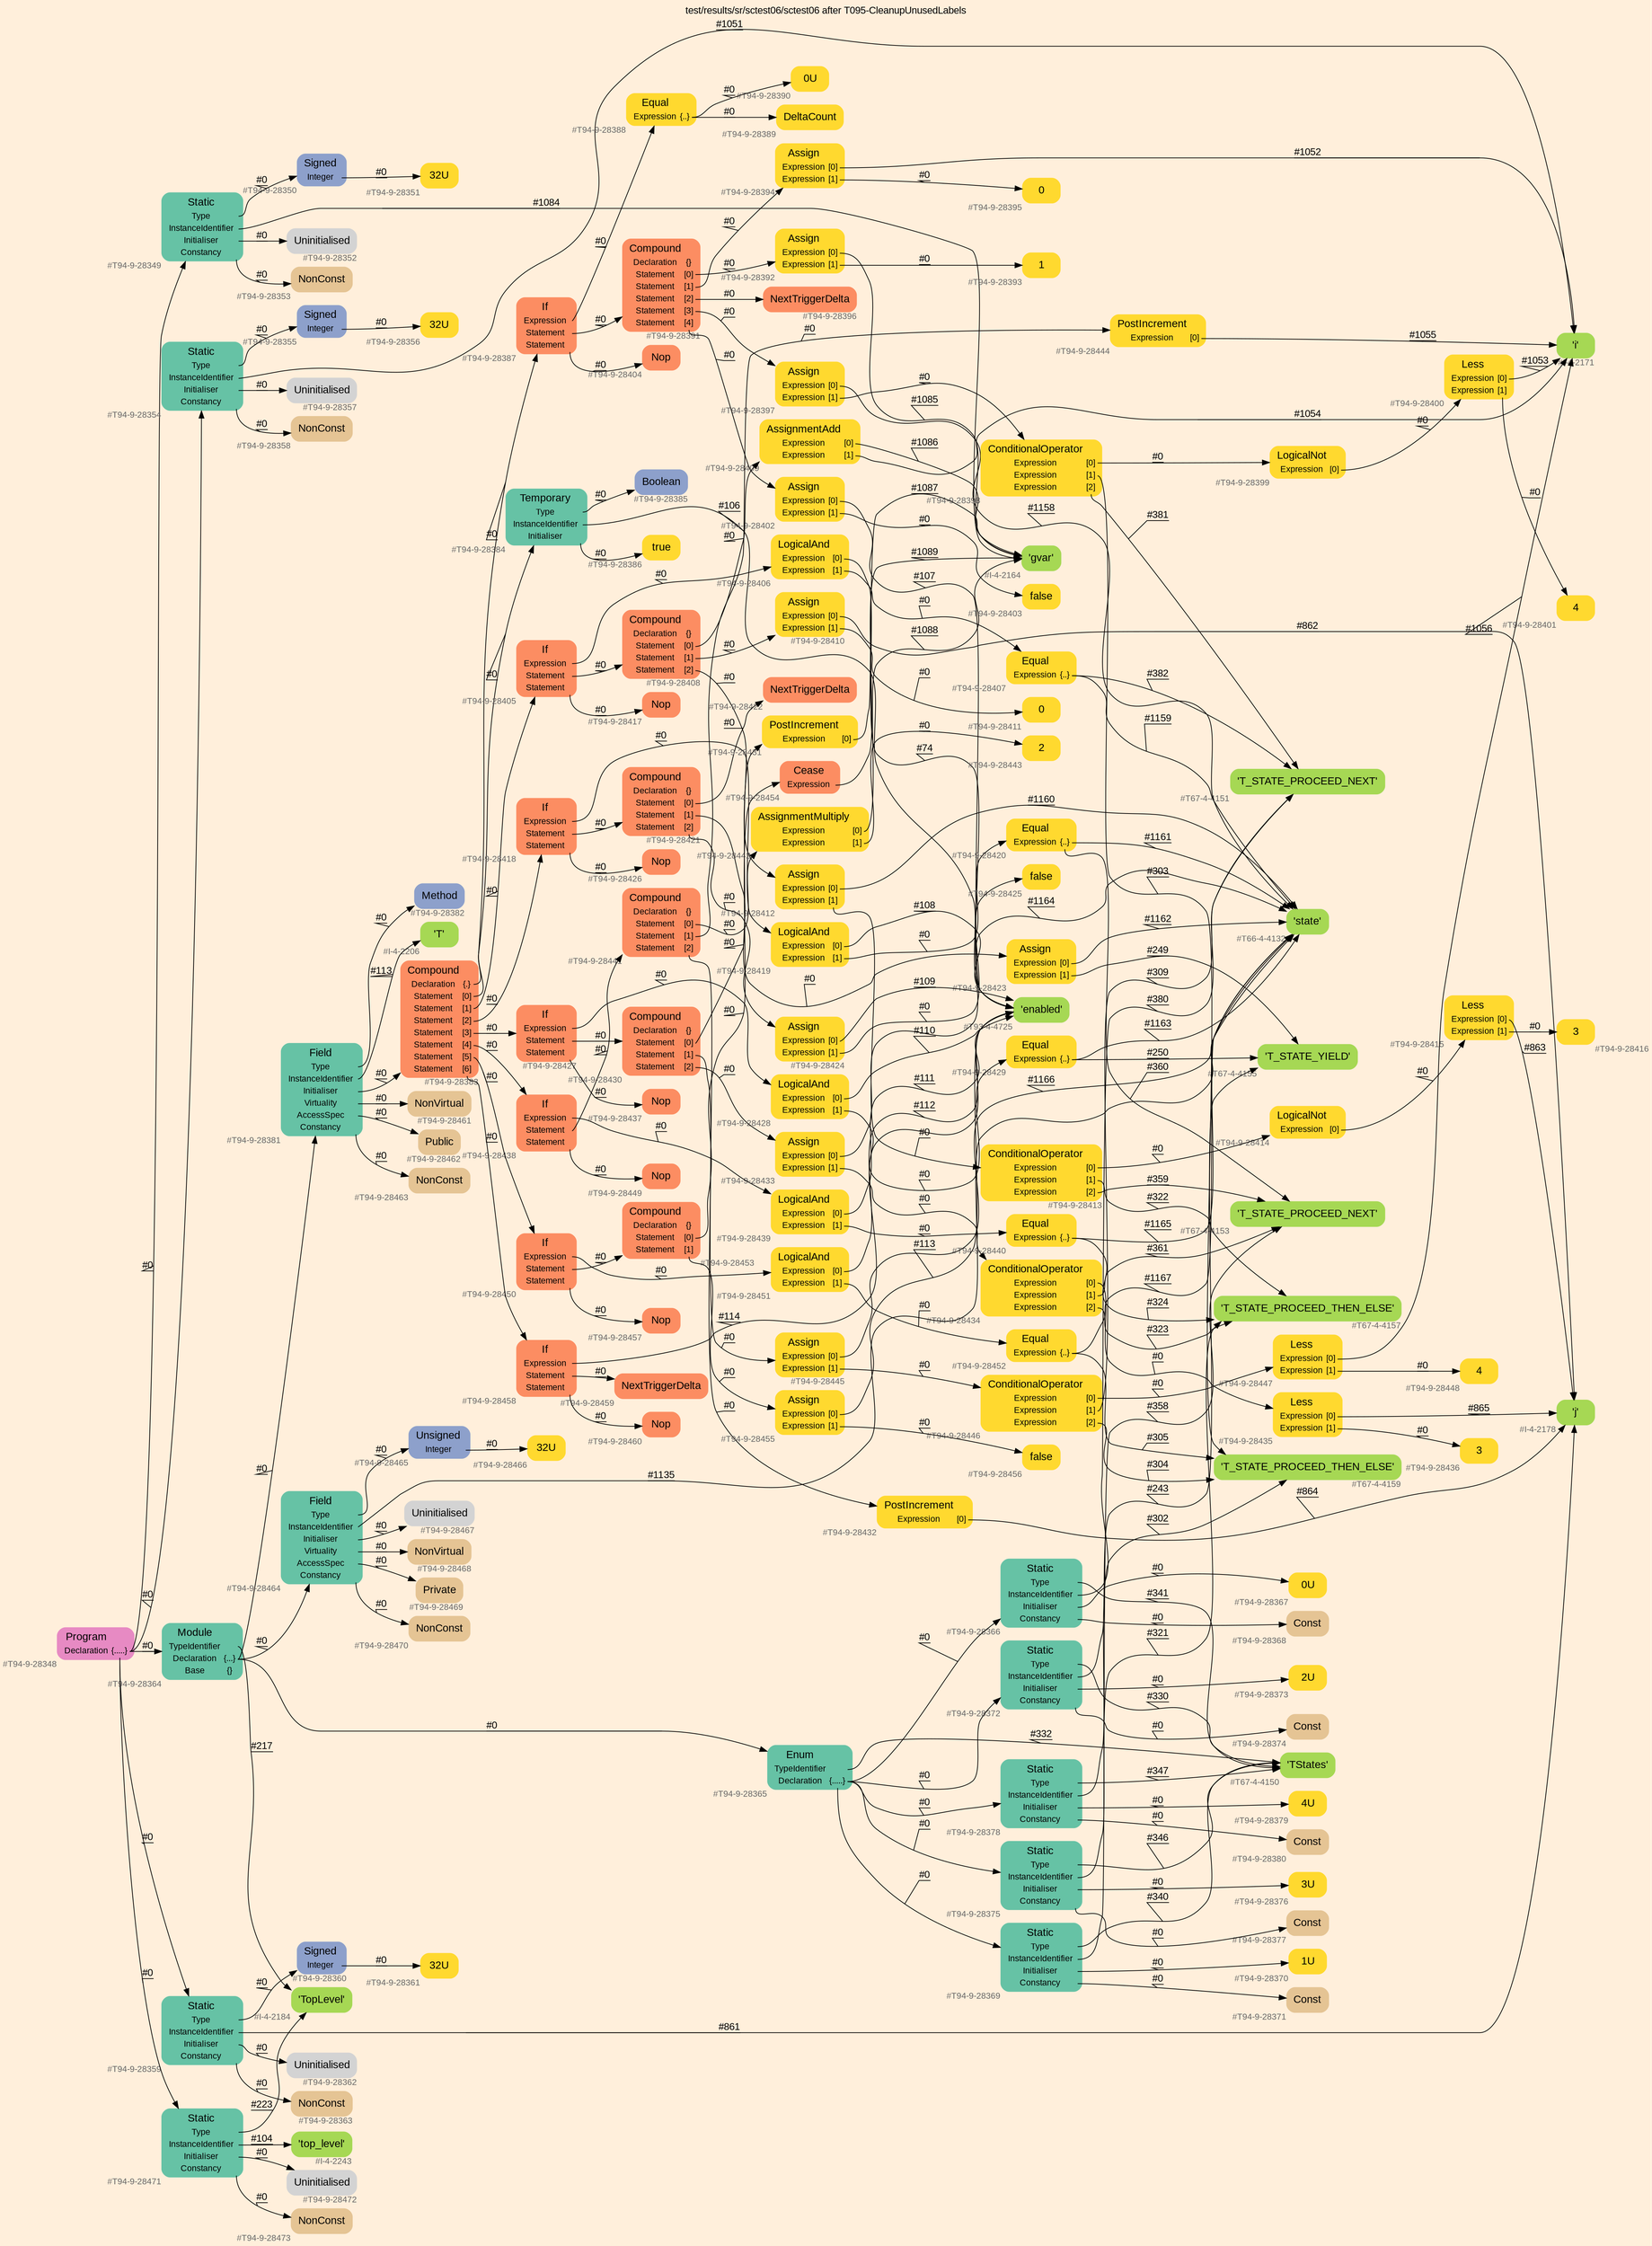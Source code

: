 digraph "test/results/sr/sctest06/sctest06 after T095-CleanupUnusedLabels" {
label = "test/results/sr/sctest06/sctest06 after T095-CleanupUnusedLabels"
labelloc = t
graph [
    rankdir = "LR"
    ranksep = 0.3
    bgcolor = antiquewhite1
    color = black
    fontcolor = black
    fontname = "Arial"
];
node [
    fontname = "Arial"
];
edge [
    fontname = "Arial"
];

// -------------------- node figure --------------------
// -------- block #T94-9-28348 ----------
"#T94-9-28348" [
    fillcolor = "/set28/4"
    xlabel = "#T94-9-28348"
    fontsize = "12"
    fontcolor = grey40
    shape = "plaintext"
    label = <<TABLE BORDER="0" CELLBORDER="0" CELLSPACING="0">
     <TR><TD><FONT COLOR="black" POINT-SIZE="15">Program</FONT></TD></TR>
     <TR><TD><FONT COLOR="black" POINT-SIZE="12">Declaration</FONT></TD><TD PORT="port0"><FONT COLOR="black" POINT-SIZE="12">{.....}</FONT></TD></TR>
    </TABLE>>
    style = "rounded,filled"
];

// -------- block #T94-9-28349 ----------
"#T94-9-28349" [
    fillcolor = "/set28/1"
    xlabel = "#T94-9-28349"
    fontsize = "12"
    fontcolor = grey40
    shape = "plaintext"
    label = <<TABLE BORDER="0" CELLBORDER="0" CELLSPACING="0">
     <TR><TD><FONT COLOR="black" POINT-SIZE="15">Static</FONT></TD></TR>
     <TR><TD><FONT COLOR="black" POINT-SIZE="12">Type</FONT></TD><TD PORT="port0"></TD></TR>
     <TR><TD><FONT COLOR="black" POINT-SIZE="12">InstanceIdentifier</FONT></TD><TD PORT="port1"></TD></TR>
     <TR><TD><FONT COLOR="black" POINT-SIZE="12">Initialiser</FONT></TD><TD PORT="port2"></TD></TR>
     <TR><TD><FONT COLOR="black" POINT-SIZE="12">Constancy</FONT></TD><TD PORT="port3"></TD></TR>
    </TABLE>>
    style = "rounded,filled"
];

// -------- block #T94-9-28350 ----------
"#T94-9-28350" [
    fillcolor = "/set28/3"
    xlabel = "#T94-9-28350"
    fontsize = "12"
    fontcolor = grey40
    shape = "plaintext"
    label = <<TABLE BORDER="0" CELLBORDER="0" CELLSPACING="0">
     <TR><TD><FONT COLOR="black" POINT-SIZE="15">Signed</FONT></TD></TR>
     <TR><TD><FONT COLOR="black" POINT-SIZE="12">Integer</FONT></TD><TD PORT="port0"></TD></TR>
    </TABLE>>
    style = "rounded,filled"
];

// -------- block #T94-9-28351 ----------
"#T94-9-28351" [
    fillcolor = "/set28/6"
    xlabel = "#T94-9-28351"
    fontsize = "12"
    fontcolor = grey40
    shape = "plaintext"
    label = <<TABLE BORDER="0" CELLBORDER="0" CELLSPACING="0">
     <TR><TD><FONT COLOR="black" POINT-SIZE="15">32U</FONT></TD></TR>
    </TABLE>>
    style = "rounded,filled"
];

// -------- block #I-4-2164 ----------
"#I-4-2164" [
    fillcolor = "/set28/5"
    xlabel = "#I-4-2164"
    fontsize = "12"
    fontcolor = grey40
    shape = "plaintext"
    label = <<TABLE BORDER="0" CELLBORDER="0" CELLSPACING="0">
     <TR><TD><FONT COLOR="black" POINT-SIZE="15">'gvar'</FONT></TD></TR>
    </TABLE>>
    style = "rounded,filled"
];

// -------- block #T94-9-28352 ----------
"#T94-9-28352" [
    xlabel = "#T94-9-28352"
    fontsize = "12"
    fontcolor = grey40
    shape = "plaintext"
    label = <<TABLE BORDER="0" CELLBORDER="0" CELLSPACING="0">
     <TR><TD><FONT COLOR="black" POINT-SIZE="15">Uninitialised</FONT></TD></TR>
    </TABLE>>
    style = "rounded,filled"
];

// -------- block #T94-9-28353 ----------
"#T94-9-28353" [
    fillcolor = "/set28/7"
    xlabel = "#T94-9-28353"
    fontsize = "12"
    fontcolor = grey40
    shape = "plaintext"
    label = <<TABLE BORDER="0" CELLBORDER="0" CELLSPACING="0">
     <TR><TD><FONT COLOR="black" POINT-SIZE="15">NonConst</FONT></TD></TR>
    </TABLE>>
    style = "rounded,filled"
];

// -------- block #T94-9-28354 ----------
"#T94-9-28354" [
    fillcolor = "/set28/1"
    xlabel = "#T94-9-28354"
    fontsize = "12"
    fontcolor = grey40
    shape = "plaintext"
    label = <<TABLE BORDER="0" CELLBORDER="0" CELLSPACING="0">
     <TR><TD><FONT COLOR="black" POINT-SIZE="15">Static</FONT></TD></TR>
     <TR><TD><FONT COLOR="black" POINT-SIZE="12">Type</FONT></TD><TD PORT="port0"></TD></TR>
     <TR><TD><FONT COLOR="black" POINT-SIZE="12">InstanceIdentifier</FONT></TD><TD PORT="port1"></TD></TR>
     <TR><TD><FONT COLOR="black" POINT-SIZE="12">Initialiser</FONT></TD><TD PORT="port2"></TD></TR>
     <TR><TD><FONT COLOR="black" POINT-SIZE="12">Constancy</FONT></TD><TD PORT="port3"></TD></TR>
    </TABLE>>
    style = "rounded,filled"
];

// -------- block #T94-9-28355 ----------
"#T94-9-28355" [
    fillcolor = "/set28/3"
    xlabel = "#T94-9-28355"
    fontsize = "12"
    fontcolor = grey40
    shape = "plaintext"
    label = <<TABLE BORDER="0" CELLBORDER="0" CELLSPACING="0">
     <TR><TD><FONT COLOR="black" POINT-SIZE="15">Signed</FONT></TD></TR>
     <TR><TD><FONT COLOR="black" POINT-SIZE="12">Integer</FONT></TD><TD PORT="port0"></TD></TR>
    </TABLE>>
    style = "rounded,filled"
];

// -------- block #T94-9-28356 ----------
"#T94-9-28356" [
    fillcolor = "/set28/6"
    xlabel = "#T94-9-28356"
    fontsize = "12"
    fontcolor = grey40
    shape = "plaintext"
    label = <<TABLE BORDER="0" CELLBORDER="0" CELLSPACING="0">
     <TR><TD><FONT COLOR="black" POINT-SIZE="15">32U</FONT></TD></TR>
    </TABLE>>
    style = "rounded,filled"
];

// -------- block #I-4-2171 ----------
"#I-4-2171" [
    fillcolor = "/set28/5"
    xlabel = "#I-4-2171"
    fontsize = "12"
    fontcolor = grey40
    shape = "plaintext"
    label = <<TABLE BORDER="0" CELLBORDER="0" CELLSPACING="0">
     <TR><TD><FONT COLOR="black" POINT-SIZE="15">'i'</FONT></TD></TR>
    </TABLE>>
    style = "rounded,filled"
];

// -------- block #T94-9-28357 ----------
"#T94-9-28357" [
    xlabel = "#T94-9-28357"
    fontsize = "12"
    fontcolor = grey40
    shape = "plaintext"
    label = <<TABLE BORDER="0" CELLBORDER="0" CELLSPACING="0">
     <TR><TD><FONT COLOR="black" POINT-SIZE="15">Uninitialised</FONT></TD></TR>
    </TABLE>>
    style = "rounded,filled"
];

// -------- block #T94-9-28358 ----------
"#T94-9-28358" [
    fillcolor = "/set28/7"
    xlabel = "#T94-9-28358"
    fontsize = "12"
    fontcolor = grey40
    shape = "plaintext"
    label = <<TABLE BORDER="0" CELLBORDER="0" CELLSPACING="0">
     <TR><TD><FONT COLOR="black" POINT-SIZE="15">NonConst</FONT></TD></TR>
    </TABLE>>
    style = "rounded,filled"
];

// -------- block #T94-9-28359 ----------
"#T94-9-28359" [
    fillcolor = "/set28/1"
    xlabel = "#T94-9-28359"
    fontsize = "12"
    fontcolor = grey40
    shape = "plaintext"
    label = <<TABLE BORDER="0" CELLBORDER="0" CELLSPACING="0">
     <TR><TD><FONT COLOR="black" POINT-SIZE="15">Static</FONT></TD></TR>
     <TR><TD><FONT COLOR="black" POINT-SIZE="12">Type</FONT></TD><TD PORT="port0"></TD></TR>
     <TR><TD><FONT COLOR="black" POINT-SIZE="12">InstanceIdentifier</FONT></TD><TD PORT="port1"></TD></TR>
     <TR><TD><FONT COLOR="black" POINT-SIZE="12">Initialiser</FONT></TD><TD PORT="port2"></TD></TR>
     <TR><TD><FONT COLOR="black" POINT-SIZE="12">Constancy</FONT></TD><TD PORT="port3"></TD></TR>
    </TABLE>>
    style = "rounded,filled"
];

// -------- block #T94-9-28360 ----------
"#T94-9-28360" [
    fillcolor = "/set28/3"
    xlabel = "#T94-9-28360"
    fontsize = "12"
    fontcolor = grey40
    shape = "plaintext"
    label = <<TABLE BORDER="0" CELLBORDER="0" CELLSPACING="0">
     <TR><TD><FONT COLOR="black" POINT-SIZE="15">Signed</FONT></TD></TR>
     <TR><TD><FONT COLOR="black" POINT-SIZE="12">Integer</FONT></TD><TD PORT="port0"></TD></TR>
    </TABLE>>
    style = "rounded,filled"
];

// -------- block #T94-9-28361 ----------
"#T94-9-28361" [
    fillcolor = "/set28/6"
    xlabel = "#T94-9-28361"
    fontsize = "12"
    fontcolor = grey40
    shape = "plaintext"
    label = <<TABLE BORDER="0" CELLBORDER="0" CELLSPACING="0">
     <TR><TD><FONT COLOR="black" POINT-SIZE="15">32U</FONT></TD></TR>
    </TABLE>>
    style = "rounded,filled"
];

// -------- block #I-4-2178 ----------
"#I-4-2178" [
    fillcolor = "/set28/5"
    xlabel = "#I-4-2178"
    fontsize = "12"
    fontcolor = grey40
    shape = "plaintext"
    label = <<TABLE BORDER="0" CELLBORDER="0" CELLSPACING="0">
     <TR><TD><FONT COLOR="black" POINT-SIZE="15">'j'</FONT></TD></TR>
    </TABLE>>
    style = "rounded,filled"
];

// -------- block #T94-9-28362 ----------
"#T94-9-28362" [
    xlabel = "#T94-9-28362"
    fontsize = "12"
    fontcolor = grey40
    shape = "plaintext"
    label = <<TABLE BORDER="0" CELLBORDER="0" CELLSPACING="0">
     <TR><TD><FONT COLOR="black" POINT-SIZE="15">Uninitialised</FONT></TD></TR>
    </TABLE>>
    style = "rounded,filled"
];

// -------- block #T94-9-28363 ----------
"#T94-9-28363" [
    fillcolor = "/set28/7"
    xlabel = "#T94-9-28363"
    fontsize = "12"
    fontcolor = grey40
    shape = "plaintext"
    label = <<TABLE BORDER="0" CELLBORDER="0" CELLSPACING="0">
     <TR><TD><FONT COLOR="black" POINT-SIZE="15">NonConst</FONT></TD></TR>
    </TABLE>>
    style = "rounded,filled"
];

// -------- block #T94-9-28364 ----------
"#T94-9-28364" [
    fillcolor = "/set28/1"
    xlabel = "#T94-9-28364"
    fontsize = "12"
    fontcolor = grey40
    shape = "plaintext"
    label = <<TABLE BORDER="0" CELLBORDER="0" CELLSPACING="0">
     <TR><TD><FONT COLOR="black" POINT-SIZE="15">Module</FONT></TD></TR>
     <TR><TD><FONT COLOR="black" POINT-SIZE="12">TypeIdentifier</FONT></TD><TD PORT="port0"></TD></TR>
     <TR><TD><FONT COLOR="black" POINT-SIZE="12">Declaration</FONT></TD><TD PORT="port1"><FONT COLOR="black" POINT-SIZE="12">{...}</FONT></TD></TR>
     <TR><TD><FONT COLOR="black" POINT-SIZE="12">Base</FONT></TD><TD PORT="port2"><FONT COLOR="black" POINT-SIZE="12">{}</FONT></TD></TR>
    </TABLE>>
    style = "rounded,filled"
];

// -------- block #I-4-2184 ----------
"#I-4-2184" [
    fillcolor = "/set28/5"
    xlabel = "#I-4-2184"
    fontsize = "12"
    fontcolor = grey40
    shape = "plaintext"
    label = <<TABLE BORDER="0" CELLBORDER="0" CELLSPACING="0">
     <TR><TD><FONT COLOR="black" POINT-SIZE="15">'TopLevel'</FONT></TD></TR>
    </TABLE>>
    style = "rounded,filled"
];

// -------- block #T94-9-28365 ----------
"#T94-9-28365" [
    fillcolor = "/set28/1"
    xlabel = "#T94-9-28365"
    fontsize = "12"
    fontcolor = grey40
    shape = "plaintext"
    label = <<TABLE BORDER="0" CELLBORDER="0" CELLSPACING="0">
     <TR><TD><FONT COLOR="black" POINT-SIZE="15">Enum</FONT></TD></TR>
     <TR><TD><FONT COLOR="black" POINT-SIZE="12">TypeIdentifier</FONT></TD><TD PORT="port0"></TD></TR>
     <TR><TD><FONT COLOR="black" POINT-SIZE="12">Declaration</FONT></TD><TD PORT="port1"><FONT COLOR="black" POINT-SIZE="12">{.....}</FONT></TD></TR>
    </TABLE>>
    style = "rounded,filled"
];

// -------- block #T67-4-4150 ----------
"#T67-4-4150" [
    fillcolor = "/set28/5"
    xlabel = "#T67-4-4150"
    fontsize = "12"
    fontcolor = grey40
    shape = "plaintext"
    label = <<TABLE BORDER="0" CELLBORDER="0" CELLSPACING="0">
     <TR><TD><FONT COLOR="black" POINT-SIZE="15">'TStates'</FONT></TD></TR>
    </TABLE>>
    style = "rounded,filled"
];

// -------- block #T94-9-28366 ----------
"#T94-9-28366" [
    fillcolor = "/set28/1"
    xlabel = "#T94-9-28366"
    fontsize = "12"
    fontcolor = grey40
    shape = "plaintext"
    label = <<TABLE BORDER="0" CELLBORDER="0" CELLSPACING="0">
     <TR><TD><FONT COLOR="black" POINT-SIZE="15">Static</FONT></TD></TR>
     <TR><TD><FONT COLOR="black" POINT-SIZE="12">Type</FONT></TD><TD PORT="port0"></TD></TR>
     <TR><TD><FONT COLOR="black" POINT-SIZE="12">InstanceIdentifier</FONT></TD><TD PORT="port1"></TD></TR>
     <TR><TD><FONT COLOR="black" POINT-SIZE="12">Initialiser</FONT></TD><TD PORT="port2"></TD></TR>
     <TR><TD><FONT COLOR="black" POINT-SIZE="12">Constancy</FONT></TD><TD PORT="port3"></TD></TR>
    </TABLE>>
    style = "rounded,filled"
];

// -------- block #T67-4-4151 ----------
"#T67-4-4151" [
    fillcolor = "/set28/5"
    xlabel = "#T67-4-4151"
    fontsize = "12"
    fontcolor = grey40
    shape = "plaintext"
    label = <<TABLE BORDER="0" CELLBORDER="0" CELLSPACING="0">
     <TR><TD><FONT COLOR="black" POINT-SIZE="15">'T_STATE_PROCEED_NEXT'</FONT></TD></TR>
    </TABLE>>
    style = "rounded,filled"
];

// -------- block #T94-9-28367 ----------
"#T94-9-28367" [
    fillcolor = "/set28/6"
    xlabel = "#T94-9-28367"
    fontsize = "12"
    fontcolor = grey40
    shape = "plaintext"
    label = <<TABLE BORDER="0" CELLBORDER="0" CELLSPACING="0">
     <TR><TD><FONT COLOR="black" POINT-SIZE="15">0U</FONT></TD></TR>
    </TABLE>>
    style = "rounded,filled"
];

// -------- block #T94-9-28368 ----------
"#T94-9-28368" [
    fillcolor = "/set28/7"
    xlabel = "#T94-9-28368"
    fontsize = "12"
    fontcolor = grey40
    shape = "plaintext"
    label = <<TABLE BORDER="0" CELLBORDER="0" CELLSPACING="0">
     <TR><TD><FONT COLOR="black" POINT-SIZE="15">Const</FONT></TD></TR>
    </TABLE>>
    style = "rounded,filled"
];

// -------- block #T94-9-28369 ----------
"#T94-9-28369" [
    fillcolor = "/set28/1"
    xlabel = "#T94-9-28369"
    fontsize = "12"
    fontcolor = grey40
    shape = "plaintext"
    label = <<TABLE BORDER="0" CELLBORDER="0" CELLSPACING="0">
     <TR><TD><FONT COLOR="black" POINT-SIZE="15">Static</FONT></TD></TR>
     <TR><TD><FONT COLOR="black" POINT-SIZE="12">Type</FONT></TD><TD PORT="port0"></TD></TR>
     <TR><TD><FONT COLOR="black" POINT-SIZE="12">InstanceIdentifier</FONT></TD><TD PORT="port1"></TD></TR>
     <TR><TD><FONT COLOR="black" POINT-SIZE="12">Initialiser</FONT></TD><TD PORT="port2"></TD></TR>
     <TR><TD><FONT COLOR="black" POINT-SIZE="12">Constancy</FONT></TD><TD PORT="port3"></TD></TR>
    </TABLE>>
    style = "rounded,filled"
];

// -------- block #T67-4-4153 ----------
"#T67-4-4153" [
    fillcolor = "/set28/5"
    xlabel = "#T67-4-4153"
    fontsize = "12"
    fontcolor = grey40
    shape = "plaintext"
    label = <<TABLE BORDER="0" CELLBORDER="0" CELLSPACING="0">
     <TR><TD><FONT COLOR="black" POINT-SIZE="15">'T_STATE_PROCEED_NEXT'</FONT></TD></TR>
    </TABLE>>
    style = "rounded,filled"
];

// -------- block #T94-9-28370 ----------
"#T94-9-28370" [
    fillcolor = "/set28/6"
    xlabel = "#T94-9-28370"
    fontsize = "12"
    fontcolor = grey40
    shape = "plaintext"
    label = <<TABLE BORDER="0" CELLBORDER="0" CELLSPACING="0">
     <TR><TD><FONT COLOR="black" POINT-SIZE="15">1U</FONT></TD></TR>
    </TABLE>>
    style = "rounded,filled"
];

// -------- block #T94-9-28371 ----------
"#T94-9-28371" [
    fillcolor = "/set28/7"
    xlabel = "#T94-9-28371"
    fontsize = "12"
    fontcolor = grey40
    shape = "plaintext"
    label = <<TABLE BORDER="0" CELLBORDER="0" CELLSPACING="0">
     <TR><TD><FONT COLOR="black" POINT-SIZE="15">Const</FONT></TD></TR>
    </TABLE>>
    style = "rounded,filled"
];

// -------- block #T94-9-28372 ----------
"#T94-9-28372" [
    fillcolor = "/set28/1"
    xlabel = "#T94-9-28372"
    fontsize = "12"
    fontcolor = grey40
    shape = "plaintext"
    label = <<TABLE BORDER="0" CELLBORDER="0" CELLSPACING="0">
     <TR><TD><FONT COLOR="black" POINT-SIZE="15">Static</FONT></TD></TR>
     <TR><TD><FONT COLOR="black" POINT-SIZE="12">Type</FONT></TD><TD PORT="port0"></TD></TR>
     <TR><TD><FONT COLOR="black" POINT-SIZE="12">InstanceIdentifier</FONT></TD><TD PORT="port1"></TD></TR>
     <TR><TD><FONT COLOR="black" POINT-SIZE="12">Initialiser</FONT></TD><TD PORT="port2"></TD></TR>
     <TR><TD><FONT COLOR="black" POINT-SIZE="12">Constancy</FONT></TD><TD PORT="port3"></TD></TR>
    </TABLE>>
    style = "rounded,filled"
];

// -------- block #T67-4-4155 ----------
"#T67-4-4155" [
    fillcolor = "/set28/5"
    xlabel = "#T67-4-4155"
    fontsize = "12"
    fontcolor = grey40
    shape = "plaintext"
    label = <<TABLE BORDER="0" CELLBORDER="0" CELLSPACING="0">
     <TR><TD><FONT COLOR="black" POINT-SIZE="15">'T_STATE_YIELD'</FONT></TD></TR>
    </TABLE>>
    style = "rounded,filled"
];

// -------- block #T94-9-28373 ----------
"#T94-9-28373" [
    fillcolor = "/set28/6"
    xlabel = "#T94-9-28373"
    fontsize = "12"
    fontcolor = grey40
    shape = "plaintext"
    label = <<TABLE BORDER="0" CELLBORDER="0" CELLSPACING="0">
     <TR><TD><FONT COLOR="black" POINT-SIZE="15">2U</FONT></TD></TR>
    </TABLE>>
    style = "rounded,filled"
];

// -------- block #T94-9-28374 ----------
"#T94-9-28374" [
    fillcolor = "/set28/7"
    xlabel = "#T94-9-28374"
    fontsize = "12"
    fontcolor = grey40
    shape = "plaintext"
    label = <<TABLE BORDER="0" CELLBORDER="0" CELLSPACING="0">
     <TR><TD><FONT COLOR="black" POINT-SIZE="15">Const</FONT></TD></TR>
    </TABLE>>
    style = "rounded,filled"
];

// -------- block #T94-9-28375 ----------
"#T94-9-28375" [
    fillcolor = "/set28/1"
    xlabel = "#T94-9-28375"
    fontsize = "12"
    fontcolor = grey40
    shape = "plaintext"
    label = <<TABLE BORDER="0" CELLBORDER="0" CELLSPACING="0">
     <TR><TD><FONT COLOR="black" POINT-SIZE="15">Static</FONT></TD></TR>
     <TR><TD><FONT COLOR="black" POINT-SIZE="12">Type</FONT></TD><TD PORT="port0"></TD></TR>
     <TR><TD><FONT COLOR="black" POINT-SIZE="12">InstanceIdentifier</FONT></TD><TD PORT="port1"></TD></TR>
     <TR><TD><FONT COLOR="black" POINT-SIZE="12">Initialiser</FONT></TD><TD PORT="port2"></TD></TR>
     <TR><TD><FONT COLOR="black" POINT-SIZE="12">Constancy</FONT></TD><TD PORT="port3"></TD></TR>
    </TABLE>>
    style = "rounded,filled"
];

// -------- block #T67-4-4157 ----------
"#T67-4-4157" [
    fillcolor = "/set28/5"
    xlabel = "#T67-4-4157"
    fontsize = "12"
    fontcolor = grey40
    shape = "plaintext"
    label = <<TABLE BORDER="0" CELLBORDER="0" CELLSPACING="0">
     <TR><TD><FONT COLOR="black" POINT-SIZE="15">'T_STATE_PROCEED_THEN_ELSE'</FONT></TD></TR>
    </TABLE>>
    style = "rounded,filled"
];

// -------- block #T94-9-28376 ----------
"#T94-9-28376" [
    fillcolor = "/set28/6"
    xlabel = "#T94-9-28376"
    fontsize = "12"
    fontcolor = grey40
    shape = "plaintext"
    label = <<TABLE BORDER="0" CELLBORDER="0" CELLSPACING="0">
     <TR><TD><FONT COLOR="black" POINT-SIZE="15">3U</FONT></TD></TR>
    </TABLE>>
    style = "rounded,filled"
];

// -------- block #T94-9-28377 ----------
"#T94-9-28377" [
    fillcolor = "/set28/7"
    xlabel = "#T94-9-28377"
    fontsize = "12"
    fontcolor = grey40
    shape = "plaintext"
    label = <<TABLE BORDER="0" CELLBORDER="0" CELLSPACING="0">
     <TR><TD><FONT COLOR="black" POINT-SIZE="15">Const</FONT></TD></TR>
    </TABLE>>
    style = "rounded,filled"
];

// -------- block #T94-9-28378 ----------
"#T94-9-28378" [
    fillcolor = "/set28/1"
    xlabel = "#T94-9-28378"
    fontsize = "12"
    fontcolor = grey40
    shape = "plaintext"
    label = <<TABLE BORDER="0" CELLBORDER="0" CELLSPACING="0">
     <TR><TD><FONT COLOR="black" POINT-SIZE="15">Static</FONT></TD></TR>
     <TR><TD><FONT COLOR="black" POINT-SIZE="12">Type</FONT></TD><TD PORT="port0"></TD></TR>
     <TR><TD><FONT COLOR="black" POINT-SIZE="12">InstanceIdentifier</FONT></TD><TD PORT="port1"></TD></TR>
     <TR><TD><FONT COLOR="black" POINT-SIZE="12">Initialiser</FONT></TD><TD PORT="port2"></TD></TR>
     <TR><TD><FONT COLOR="black" POINT-SIZE="12">Constancy</FONT></TD><TD PORT="port3"></TD></TR>
    </TABLE>>
    style = "rounded,filled"
];

// -------- block #T67-4-4159 ----------
"#T67-4-4159" [
    fillcolor = "/set28/5"
    xlabel = "#T67-4-4159"
    fontsize = "12"
    fontcolor = grey40
    shape = "plaintext"
    label = <<TABLE BORDER="0" CELLBORDER="0" CELLSPACING="0">
     <TR><TD><FONT COLOR="black" POINT-SIZE="15">'T_STATE_PROCEED_THEN_ELSE'</FONT></TD></TR>
    </TABLE>>
    style = "rounded,filled"
];

// -------- block #T94-9-28379 ----------
"#T94-9-28379" [
    fillcolor = "/set28/6"
    xlabel = "#T94-9-28379"
    fontsize = "12"
    fontcolor = grey40
    shape = "plaintext"
    label = <<TABLE BORDER="0" CELLBORDER="0" CELLSPACING="0">
     <TR><TD><FONT COLOR="black" POINT-SIZE="15">4U</FONT></TD></TR>
    </TABLE>>
    style = "rounded,filled"
];

// -------- block #T94-9-28380 ----------
"#T94-9-28380" [
    fillcolor = "/set28/7"
    xlabel = "#T94-9-28380"
    fontsize = "12"
    fontcolor = grey40
    shape = "plaintext"
    label = <<TABLE BORDER="0" CELLBORDER="0" CELLSPACING="0">
     <TR><TD><FONT COLOR="black" POINT-SIZE="15">Const</FONT></TD></TR>
    </TABLE>>
    style = "rounded,filled"
];

// -------- block #T94-9-28381 ----------
"#T94-9-28381" [
    fillcolor = "/set28/1"
    xlabel = "#T94-9-28381"
    fontsize = "12"
    fontcolor = grey40
    shape = "plaintext"
    label = <<TABLE BORDER="0" CELLBORDER="0" CELLSPACING="0">
     <TR><TD><FONT COLOR="black" POINT-SIZE="15">Field</FONT></TD></TR>
     <TR><TD><FONT COLOR="black" POINT-SIZE="12">Type</FONT></TD><TD PORT="port0"></TD></TR>
     <TR><TD><FONT COLOR="black" POINT-SIZE="12">InstanceIdentifier</FONT></TD><TD PORT="port1"></TD></TR>
     <TR><TD><FONT COLOR="black" POINT-SIZE="12">Initialiser</FONT></TD><TD PORT="port2"></TD></TR>
     <TR><TD><FONT COLOR="black" POINT-SIZE="12">Virtuality</FONT></TD><TD PORT="port3"></TD></TR>
     <TR><TD><FONT COLOR="black" POINT-SIZE="12">AccessSpec</FONT></TD><TD PORT="port4"></TD></TR>
     <TR><TD><FONT COLOR="black" POINT-SIZE="12">Constancy</FONT></TD><TD PORT="port5"></TD></TR>
    </TABLE>>
    style = "rounded,filled"
];

// -------- block #T94-9-28382 ----------
"#T94-9-28382" [
    fillcolor = "/set28/3"
    xlabel = "#T94-9-28382"
    fontsize = "12"
    fontcolor = grey40
    shape = "plaintext"
    label = <<TABLE BORDER="0" CELLBORDER="0" CELLSPACING="0">
     <TR><TD><FONT COLOR="black" POINT-SIZE="15">Method</FONT></TD></TR>
    </TABLE>>
    style = "rounded,filled"
];

// -------- block #I-4-2206 ----------
"#I-4-2206" [
    fillcolor = "/set28/5"
    xlabel = "#I-4-2206"
    fontsize = "12"
    fontcolor = grey40
    shape = "plaintext"
    label = <<TABLE BORDER="0" CELLBORDER="0" CELLSPACING="0">
     <TR><TD><FONT COLOR="black" POINT-SIZE="15">'T'</FONT></TD></TR>
    </TABLE>>
    style = "rounded,filled"
];

// -------- block #T94-9-28383 ----------
"#T94-9-28383" [
    fillcolor = "/set28/2"
    xlabel = "#T94-9-28383"
    fontsize = "12"
    fontcolor = grey40
    shape = "plaintext"
    label = <<TABLE BORDER="0" CELLBORDER="0" CELLSPACING="0">
     <TR><TD><FONT COLOR="black" POINT-SIZE="15">Compound</FONT></TD></TR>
     <TR><TD><FONT COLOR="black" POINT-SIZE="12">Declaration</FONT></TD><TD PORT="port0"><FONT COLOR="black" POINT-SIZE="12">{.}</FONT></TD></TR>
     <TR><TD><FONT COLOR="black" POINT-SIZE="12">Statement</FONT></TD><TD PORT="port1"><FONT COLOR="black" POINT-SIZE="12">[0]</FONT></TD></TR>
     <TR><TD><FONT COLOR="black" POINT-SIZE="12">Statement</FONT></TD><TD PORT="port2"><FONT COLOR="black" POINT-SIZE="12">[1]</FONT></TD></TR>
     <TR><TD><FONT COLOR="black" POINT-SIZE="12">Statement</FONT></TD><TD PORT="port3"><FONT COLOR="black" POINT-SIZE="12">[2]</FONT></TD></TR>
     <TR><TD><FONT COLOR="black" POINT-SIZE="12">Statement</FONT></TD><TD PORT="port4"><FONT COLOR="black" POINT-SIZE="12">[3]</FONT></TD></TR>
     <TR><TD><FONT COLOR="black" POINT-SIZE="12">Statement</FONT></TD><TD PORT="port5"><FONT COLOR="black" POINT-SIZE="12">[4]</FONT></TD></TR>
     <TR><TD><FONT COLOR="black" POINT-SIZE="12">Statement</FONT></TD><TD PORT="port6"><FONT COLOR="black" POINT-SIZE="12">[5]</FONT></TD></TR>
     <TR><TD><FONT COLOR="black" POINT-SIZE="12">Statement</FONT></TD><TD PORT="port7"><FONT COLOR="black" POINT-SIZE="12">[6]</FONT></TD></TR>
    </TABLE>>
    style = "rounded,filled"
];

// -------- block #T94-9-28384 ----------
"#T94-9-28384" [
    fillcolor = "/set28/1"
    xlabel = "#T94-9-28384"
    fontsize = "12"
    fontcolor = grey40
    shape = "plaintext"
    label = <<TABLE BORDER="0" CELLBORDER="0" CELLSPACING="0">
     <TR><TD><FONT COLOR="black" POINT-SIZE="15">Temporary</FONT></TD></TR>
     <TR><TD><FONT COLOR="black" POINT-SIZE="12">Type</FONT></TD><TD PORT="port0"></TD></TR>
     <TR><TD><FONT COLOR="black" POINT-SIZE="12">InstanceIdentifier</FONT></TD><TD PORT="port1"></TD></TR>
     <TR><TD><FONT COLOR="black" POINT-SIZE="12">Initialiser</FONT></TD><TD PORT="port2"></TD></TR>
    </TABLE>>
    style = "rounded,filled"
];

// -------- block #T94-9-28385 ----------
"#T94-9-28385" [
    fillcolor = "/set28/3"
    xlabel = "#T94-9-28385"
    fontsize = "12"
    fontcolor = grey40
    shape = "plaintext"
    label = <<TABLE BORDER="0" CELLBORDER="0" CELLSPACING="0">
     <TR><TD><FONT COLOR="black" POINT-SIZE="15">Boolean</FONT></TD></TR>
    </TABLE>>
    style = "rounded,filled"
];

// -------- block #T93-4-4725 ----------
"#T93-4-4725" [
    fillcolor = "/set28/5"
    xlabel = "#T93-4-4725"
    fontsize = "12"
    fontcolor = grey40
    shape = "plaintext"
    label = <<TABLE BORDER="0" CELLBORDER="0" CELLSPACING="0">
     <TR><TD><FONT COLOR="black" POINT-SIZE="15">'enabled'</FONT></TD></TR>
    </TABLE>>
    style = "rounded,filled"
];

// -------- block #T94-9-28386 ----------
"#T94-9-28386" [
    fillcolor = "/set28/6"
    xlabel = "#T94-9-28386"
    fontsize = "12"
    fontcolor = grey40
    shape = "plaintext"
    label = <<TABLE BORDER="0" CELLBORDER="0" CELLSPACING="0">
     <TR><TD><FONT COLOR="black" POINT-SIZE="15">true</FONT></TD></TR>
    </TABLE>>
    style = "rounded,filled"
];

// -------- block #T94-9-28387 ----------
"#T94-9-28387" [
    fillcolor = "/set28/2"
    xlabel = "#T94-9-28387"
    fontsize = "12"
    fontcolor = grey40
    shape = "plaintext"
    label = <<TABLE BORDER="0" CELLBORDER="0" CELLSPACING="0">
     <TR><TD><FONT COLOR="black" POINT-SIZE="15">If</FONT></TD></TR>
     <TR><TD><FONT COLOR="black" POINT-SIZE="12">Expression</FONT></TD><TD PORT="port0"></TD></TR>
     <TR><TD><FONT COLOR="black" POINT-SIZE="12">Statement</FONT></TD><TD PORT="port1"></TD></TR>
     <TR><TD><FONT COLOR="black" POINT-SIZE="12">Statement</FONT></TD><TD PORT="port2"></TD></TR>
    </TABLE>>
    style = "rounded,filled"
];

// -------- block #T94-9-28388 ----------
"#T94-9-28388" [
    fillcolor = "/set28/6"
    xlabel = "#T94-9-28388"
    fontsize = "12"
    fontcolor = grey40
    shape = "plaintext"
    label = <<TABLE BORDER="0" CELLBORDER="0" CELLSPACING="0">
     <TR><TD><FONT COLOR="black" POINT-SIZE="15">Equal</FONT></TD></TR>
     <TR><TD><FONT COLOR="black" POINT-SIZE="12">Expression</FONT></TD><TD PORT="port0"><FONT COLOR="black" POINT-SIZE="12">{..}</FONT></TD></TR>
    </TABLE>>
    style = "rounded,filled"
];

// -------- block #T94-9-28389 ----------
"#T94-9-28389" [
    fillcolor = "/set28/6"
    xlabel = "#T94-9-28389"
    fontsize = "12"
    fontcolor = grey40
    shape = "plaintext"
    label = <<TABLE BORDER="0" CELLBORDER="0" CELLSPACING="0">
     <TR><TD><FONT COLOR="black" POINT-SIZE="15">DeltaCount</FONT></TD></TR>
    </TABLE>>
    style = "rounded,filled"
];

// -------- block #T94-9-28390 ----------
"#T94-9-28390" [
    fillcolor = "/set28/6"
    xlabel = "#T94-9-28390"
    fontsize = "12"
    fontcolor = grey40
    shape = "plaintext"
    label = <<TABLE BORDER="0" CELLBORDER="0" CELLSPACING="0">
     <TR><TD><FONT COLOR="black" POINT-SIZE="15">0U</FONT></TD></TR>
    </TABLE>>
    style = "rounded,filled"
];

// -------- block #T94-9-28391 ----------
"#T94-9-28391" [
    fillcolor = "/set28/2"
    xlabel = "#T94-9-28391"
    fontsize = "12"
    fontcolor = grey40
    shape = "plaintext"
    label = <<TABLE BORDER="0" CELLBORDER="0" CELLSPACING="0">
     <TR><TD><FONT COLOR="black" POINT-SIZE="15">Compound</FONT></TD></TR>
     <TR><TD><FONT COLOR="black" POINT-SIZE="12">Declaration</FONT></TD><TD PORT="port0"><FONT COLOR="black" POINT-SIZE="12">{}</FONT></TD></TR>
     <TR><TD><FONT COLOR="black" POINT-SIZE="12">Statement</FONT></TD><TD PORT="port1"><FONT COLOR="black" POINT-SIZE="12">[0]</FONT></TD></TR>
     <TR><TD><FONT COLOR="black" POINT-SIZE="12">Statement</FONT></TD><TD PORT="port2"><FONT COLOR="black" POINT-SIZE="12">[1]</FONT></TD></TR>
     <TR><TD><FONT COLOR="black" POINT-SIZE="12">Statement</FONT></TD><TD PORT="port3"><FONT COLOR="black" POINT-SIZE="12">[2]</FONT></TD></TR>
     <TR><TD><FONT COLOR="black" POINT-SIZE="12">Statement</FONT></TD><TD PORT="port4"><FONT COLOR="black" POINT-SIZE="12">[3]</FONT></TD></TR>
     <TR><TD><FONT COLOR="black" POINT-SIZE="12">Statement</FONT></TD><TD PORT="port5"><FONT COLOR="black" POINT-SIZE="12">[4]</FONT></TD></TR>
    </TABLE>>
    style = "rounded,filled"
];

// -------- block #T94-9-28392 ----------
"#T94-9-28392" [
    fillcolor = "/set28/6"
    xlabel = "#T94-9-28392"
    fontsize = "12"
    fontcolor = grey40
    shape = "plaintext"
    label = <<TABLE BORDER="0" CELLBORDER="0" CELLSPACING="0">
     <TR><TD><FONT COLOR="black" POINT-SIZE="15">Assign</FONT></TD></TR>
     <TR><TD><FONT COLOR="black" POINT-SIZE="12">Expression</FONT></TD><TD PORT="port0"><FONT COLOR="black" POINT-SIZE="12">[0]</FONT></TD></TR>
     <TR><TD><FONT COLOR="black" POINT-SIZE="12">Expression</FONT></TD><TD PORT="port1"><FONT COLOR="black" POINT-SIZE="12">[1]</FONT></TD></TR>
    </TABLE>>
    style = "rounded,filled"
];

// -------- block #T94-9-28393 ----------
"#T94-9-28393" [
    fillcolor = "/set28/6"
    xlabel = "#T94-9-28393"
    fontsize = "12"
    fontcolor = grey40
    shape = "plaintext"
    label = <<TABLE BORDER="0" CELLBORDER="0" CELLSPACING="0">
     <TR><TD><FONT COLOR="black" POINT-SIZE="15">1</FONT></TD></TR>
    </TABLE>>
    style = "rounded,filled"
];

// -------- block #T94-9-28394 ----------
"#T94-9-28394" [
    fillcolor = "/set28/6"
    xlabel = "#T94-9-28394"
    fontsize = "12"
    fontcolor = grey40
    shape = "plaintext"
    label = <<TABLE BORDER="0" CELLBORDER="0" CELLSPACING="0">
     <TR><TD><FONT COLOR="black" POINT-SIZE="15">Assign</FONT></TD></TR>
     <TR><TD><FONT COLOR="black" POINT-SIZE="12">Expression</FONT></TD><TD PORT="port0"><FONT COLOR="black" POINT-SIZE="12">[0]</FONT></TD></TR>
     <TR><TD><FONT COLOR="black" POINT-SIZE="12">Expression</FONT></TD><TD PORT="port1"><FONT COLOR="black" POINT-SIZE="12">[1]</FONT></TD></TR>
    </TABLE>>
    style = "rounded,filled"
];

// -------- block #T94-9-28395 ----------
"#T94-9-28395" [
    fillcolor = "/set28/6"
    xlabel = "#T94-9-28395"
    fontsize = "12"
    fontcolor = grey40
    shape = "plaintext"
    label = <<TABLE BORDER="0" CELLBORDER="0" CELLSPACING="0">
     <TR><TD><FONT COLOR="black" POINT-SIZE="15">0</FONT></TD></TR>
    </TABLE>>
    style = "rounded,filled"
];

// -------- block #T94-9-28396 ----------
"#T94-9-28396" [
    fillcolor = "/set28/2"
    xlabel = "#T94-9-28396"
    fontsize = "12"
    fontcolor = grey40
    shape = "plaintext"
    label = <<TABLE BORDER="0" CELLBORDER="0" CELLSPACING="0">
     <TR><TD><FONT COLOR="black" POINT-SIZE="15">NextTriggerDelta</FONT></TD></TR>
    </TABLE>>
    style = "rounded,filled"
];

// -------- block #T94-9-28397 ----------
"#T94-9-28397" [
    fillcolor = "/set28/6"
    xlabel = "#T94-9-28397"
    fontsize = "12"
    fontcolor = grey40
    shape = "plaintext"
    label = <<TABLE BORDER="0" CELLBORDER="0" CELLSPACING="0">
     <TR><TD><FONT COLOR="black" POINT-SIZE="15">Assign</FONT></TD></TR>
     <TR><TD><FONT COLOR="black" POINT-SIZE="12">Expression</FONT></TD><TD PORT="port0"><FONT COLOR="black" POINT-SIZE="12">[0]</FONT></TD></TR>
     <TR><TD><FONT COLOR="black" POINT-SIZE="12">Expression</FONT></TD><TD PORT="port1"><FONT COLOR="black" POINT-SIZE="12">[1]</FONT></TD></TR>
    </TABLE>>
    style = "rounded,filled"
];

// -------- block #T66-4-4132 ----------
"#T66-4-4132" [
    fillcolor = "/set28/5"
    xlabel = "#T66-4-4132"
    fontsize = "12"
    fontcolor = grey40
    shape = "plaintext"
    label = <<TABLE BORDER="0" CELLBORDER="0" CELLSPACING="0">
     <TR><TD><FONT COLOR="black" POINT-SIZE="15">'state'</FONT></TD></TR>
    </TABLE>>
    style = "rounded,filled"
];

// -------- block #T94-9-28398 ----------
"#T94-9-28398" [
    fillcolor = "/set28/6"
    xlabel = "#T94-9-28398"
    fontsize = "12"
    fontcolor = grey40
    shape = "plaintext"
    label = <<TABLE BORDER="0" CELLBORDER="0" CELLSPACING="0">
     <TR><TD><FONT COLOR="black" POINT-SIZE="15">ConditionalOperator</FONT></TD></TR>
     <TR><TD><FONT COLOR="black" POINT-SIZE="12">Expression</FONT></TD><TD PORT="port0"><FONT COLOR="black" POINT-SIZE="12">[0]</FONT></TD></TR>
     <TR><TD><FONT COLOR="black" POINT-SIZE="12">Expression</FONT></TD><TD PORT="port1"><FONT COLOR="black" POINT-SIZE="12">[1]</FONT></TD></TR>
     <TR><TD><FONT COLOR="black" POINT-SIZE="12">Expression</FONT></TD><TD PORT="port2"><FONT COLOR="black" POINT-SIZE="12">[2]</FONT></TD></TR>
    </TABLE>>
    style = "rounded,filled"
];

// -------- block #T94-9-28399 ----------
"#T94-9-28399" [
    fillcolor = "/set28/6"
    xlabel = "#T94-9-28399"
    fontsize = "12"
    fontcolor = grey40
    shape = "plaintext"
    label = <<TABLE BORDER="0" CELLBORDER="0" CELLSPACING="0">
     <TR><TD><FONT COLOR="black" POINT-SIZE="15">LogicalNot</FONT></TD></TR>
     <TR><TD><FONT COLOR="black" POINT-SIZE="12">Expression</FONT></TD><TD PORT="port0"><FONT COLOR="black" POINT-SIZE="12">[0]</FONT></TD></TR>
    </TABLE>>
    style = "rounded,filled"
];

// -------- block #T94-9-28400 ----------
"#T94-9-28400" [
    fillcolor = "/set28/6"
    xlabel = "#T94-9-28400"
    fontsize = "12"
    fontcolor = grey40
    shape = "plaintext"
    label = <<TABLE BORDER="0" CELLBORDER="0" CELLSPACING="0">
     <TR><TD><FONT COLOR="black" POINT-SIZE="15">Less</FONT></TD></TR>
     <TR><TD><FONT COLOR="black" POINT-SIZE="12">Expression</FONT></TD><TD PORT="port0"><FONT COLOR="black" POINT-SIZE="12">[0]</FONT></TD></TR>
     <TR><TD><FONT COLOR="black" POINT-SIZE="12">Expression</FONT></TD><TD PORT="port1"><FONT COLOR="black" POINT-SIZE="12">[1]</FONT></TD></TR>
    </TABLE>>
    style = "rounded,filled"
];

// -------- block #T94-9-28401 ----------
"#T94-9-28401" [
    fillcolor = "/set28/6"
    xlabel = "#T94-9-28401"
    fontsize = "12"
    fontcolor = grey40
    shape = "plaintext"
    label = <<TABLE BORDER="0" CELLBORDER="0" CELLSPACING="0">
     <TR><TD><FONT COLOR="black" POINT-SIZE="15">4</FONT></TD></TR>
    </TABLE>>
    style = "rounded,filled"
];

// -------- block #T94-9-28402 ----------
"#T94-9-28402" [
    fillcolor = "/set28/6"
    xlabel = "#T94-9-28402"
    fontsize = "12"
    fontcolor = grey40
    shape = "plaintext"
    label = <<TABLE BORDER="0" CELLBORDER="0" CELLSPACING="0">
     <TR><TD><FONT COLOR="black" POINT-SIZE="15">Assign</FONT></TD></TR>
     <TR><TD><FONT COLOR="black" POINT-SIZE="12">Expression</FONT></TD><TD PORT="port0"><FONT COLOR="black" POINT-SIZE="12">[0]</FONT></TD></TR>
     <TR><TD><FONT COLOR="black" POINT-SIZE="12">Expression</FONT></TD><TD PORT="port1"><FONT COLOR="black" POINT-SIZE="12">[1]</FONT></TD></TR>
    </TABLE>>
    style = "rounded,filled"
];

// -------- block #T94-9-28403 ----------
"#T94-9-28403" [
    fillcolor = "/set28/6"
    xlabel = "#T94-9-28403"
    fontsize = "12"
    fontcolor = grey40
    shape = "plaintext"
    label = <<TABLE BORDER="0" CELLBORDER="0" CELLSPACING="0">
     <TR><TD><FONT COLOR="black" POINT-SIZE="15">false</FONT></TD></TR>
    </TABLE>>
    style = "rounded,filled"
];

// -------- block #T94-9-28404 ----------
"#T94-9-28404" [
    fillcolor = "/set28/2"
    xlabel = "#T94-9-28404"
    fontsize = "12"
    fontcolor = grey40
    shape = "plaintext"
    label = <<TABLE BORDER="0" CELLBORDER="0" CELLSPACING="0">
     <TR><TD><FONT COLOR="black" POINT-SIZE="15">Nop</FONT></TD></TR>
    </TABLE>>
    style = "rounded,filled"
];

// -------- block #T94-9-28405 ----------
"#T94-9-28405" [
    fillcolor = "/set28/2"
    xlabel = "#T94-9-28405"
    fontsize = "12"
    fontcolor = grey40
    shape = "plaintext"
    label = <<TABLE BORDER="0" CELLBORDER="0" CELLSPACING="0">
     <TR><TD><FONT COLOR="black" POINT-SIZE="15">If</FONT></TD></TR>
     <TR><TD><FONT COLOR="black" POINT-SIZE="12">Expression</FONT></TD><TD PORT="port0"></TD></TR>
     <TR><TD><FONT COLOR="black" POINT-SIZE="12">Statement</FONT></TD><TD PORT="port1"></TD></TR>
     <TR><TD><FONT COLOR="black" POINT-SIZE="12">Statement</FONT></TD><TD PORT="port2"></TD></TR>
    </TABLE>>
    style = "rounded,filled"
];

// -------- block #T94-9-28406 ----------
"#T94-9-28406" [
    fillcolor = "/set28/6"
    xlabel = "#T94-9-28406"
    fontsize = "12"
    fontcolor = grey40
    shape = "plaintext"
    label = <<TABLE BORDER="0" CELLBORDER="0" CELLSPACING="0">
     <TR><TD><FONT COLOR="black" POINT-SIZE="15">LogicalAnd</FONT></TD></TR>
     <TR><TD><FONT COLOR="black" POINT-SIZE="12">Expression</FONT></TD><TD PORT="port0"><FONT COLOR="black" POINT-SIZE="12">[0]</FONT></TD></TR>
     <TR><TD><FONT COLOR="black" POINT-SIZE="12">Expression</FONT></TD><TD PORT="port1"><FONT COLOR="black" POINT-SIZE="12">[1]</FONT></TD></TR>
    </TABLE>>
    style = "rounded,filled"
];

// -------- block #T94-9-28407 ----------
"#T94-9-28407" [
    fillcolor = "/set28/6"
    xlabel = "#T94-9-28407"
    fontsize = "12"
    fontcolor = grey40
    shape = "plaintext"
    label = <<TABLE BORDER="0" CELLBORDER="0" CELLSPACING="0">
     <TR><TD><FONT COLOR="black" POINT-SIZE="15">Equal</FONT></TD></TR>
     <TR><TD><FONT COLOR="black" POINT-SIZE="12">Expression</FONT></TD><TD PORT="port0"><FONT COLOR="black" POINT-SIZE="12">{..}</FONT></TD></TR>
    </TABLE>>
    style = "rounded,filled"
];

// -------- block #T94-9-28408 ----------
"#T94-9-28408" [
    fillcolor = "/set28/2"
    xlabel = "#T94-9-28408"
    fontsize = "12"
    fontcolor = grey40
    shape = "plaintext"
    label = <<TABLE BORDER="0" CELLBORDER="0" CELLSPACING="0">
     <TR><TD><FONT COLOR="black" POINT-SIZE="15">Compound</FONT></TD></TR>
     <TR><TD><FONT COLOR="black" POINT-SIZE="12">Declaration</FONT></TD><TD PORT="port0"><FONT COLOR="black" POINT-SIZE="12">{}</FONT></TD></TR>
     <TR><TD><FONT COLOR="black" POINT-SIZE="12">Statement</FONT></TD><TD PORT="port1"><FONT COLOR="black" POINT-SIZE="12">[0]</FONT></TD></TR>
     <TR><TD><FONT COLOR="black" POINT-SIZE="12">Statement</FONT></TD><TD PORT="port2"><FONT COLOR="black" POINT-SIZE="12">[1]</FONT></TD></TR>
     <TR><TD><FONT COLOR="black" POINT-SIZE="12">Statement</FONT></TD><TD PORT="port3"><FONT COLOR="black" POINT-SIZE="12">[2]</FONT></TD></TR>
    </TABLE>>
    style = "rounded,filled"
];

// -------- block #T94-9-28409 ----------
"#T94-9-28409" [
    fillcolor = "/set28/6"
    xlabel = "#T94-9-28409"
    fontsize = "12"
    fontcolor = grey40
    shape = "plaintext"
    label = <<TABLE BORDER="0" CELLBORDER="0" CELLSPACING="0">
     <TR><TD><FONT COLOR="black" POINT-SIZE="15">AssignmentAdd</FONT></TD></TR>
     <TR><TD><FONT COLOR="black" POINT-SIZE="12">Expression</FONT></TD><TD PORT="port0"><FONT COLOR="black" POINT-SIZE="12">[0]</FONT></TD></TR>
     <TR><TD><FONT COLOR="black" POINT-SIZE="12">Expression</FONT></TD><TD PORT="port1"><FONT COLOR="black" POINT-SIZE="12">[1]</FONT></TD></TR>
    </TABLE>>
    style = "rounded,filled"
];

// -------- block #T94-9-28410 ----------
"#T94-9-28410" [
    fillcolor = "/set28/6"
    xlabel = "#T94-9-28410"
    fontsize = "12"
    fontcolor = grey40
    shape = "plaintext"
    label = <<TABLE BORDER="0" CELLBORDER="0" CELLSPACING="0">
     <TR><TD><FONT COLOR="black" POINT-SIZE="15">Assign</FONT></TD></TR>
     <TR><TD><FONT COLOR="black" POINT-SIZE="12">Expression</FONT></TD><TD PORT="port0"><FONT COLOR="black" POINT-SIZE="12">[0]</FONT></TD></TR>
     <TR><TD><FONT COLOR="black" POINT-SIZE="12">Expression</FONT></TD><TD PORT="port1"><FONT COLOR="black" POINT-SIZE="12">[1]</FONT></TD></TR>
    </TABLE>>
    style = "rounded,filled"
];

// -------- block #T94-9-28411 ----------
"#T94-9-28411" [
    fillcolor = "/set28/6"
    xlabel = "#T94-9-28411"
    fontsize = "12"
    fontcolor = grey40
    shape = "plaintext"
    label = <<TABLE BORDER="0" CELLBORDER="0" CELLSPACING="0">
     <TR><TD><FONT COLOR="black" POINT-SIZE="15">0</FONT></TD></TR>
    </TABLE>>
    style = "rounded,filled"
];

// -------- block #T94-9-28412 ----------
"#T94-9-28412" [
    fillcolor = "/set28/6"
    xlabel = "#T94-9-28412"
    fontsize = "12"
    fontcolor = grey40
    shape = "plaintext"
    label = <<TABLE BORDER="0" CELLBORDER="0" CELLSPACING="0">
     <TR><TD><FONT COLOR="black" POINT-SIZE="15">Assign</FONT></TD></TR>
     <TR><TD><FONT COLOR="black" POINT-SIZE="12">Expression</FONT></TD><TD PORT="port0"><FONT COLOR="black" POINT-SIZE="12">[0]</FONT></TD></TR>
     <TR><TD><FONT COLOR="black" POINT-SIZE="12">Expression</FONT></TD><TD PORT="port1"><FONT COLOR="black" POINT-SIZE="12">[1]</FONT></TD></TR>
    </TABLE>>
    style = "rounded,filled"
];

// -------- block #T94-9-28413 ----------
"#T94-9-28413" [
    fillcolor = "/set28/6"
    xlabel = "#T94-9-28413"
    fontsize = "12"
    fontcolor = grey40
    shape = "plaintext"
    label = <<TABLE BORDER="0" CELLBORDER="0" CELLSPACING="0">
     <TR><TD><FONT COLOR="black" POINT-SIZE="15">ConditionalOperator</FONT></TD></TR>
     <TR><TD><FONT COLOR="black" POINT-SIZE="12">Expression</FONT></TD><TD PORT="port0"><FONT COLOR="black" POINT-SIZE="12">[0]</FONT></TD></TR>
     <TR><TD><FONT COLOR="black" POINT-SIZE="12">Expression</FONT></TD><TD PORT="port1"><FONT COLOR="black" POINT-SIZE="12">[1]</FONT></TD></TR>
     <TR><TD><FONT COLOR="black" POINT-SIZE="12">Expression</FONT></TD><TD PORT="port2"><FONT COLOR="black" POINT-SIZE="12">[2]</FONT></TD></TR>
    </TABLE>>
    style = "rounded,filled"
];

// -------- block #T94-9-28414 ----------
"#T94-9-28414" [
    fillcolor = "/set28/6"
    xlabel = "#T94-9-28414"
    fontsize = "12"
    fontcolor = grey40
    shape = "plaintext"
    label = <<TABLE BORDER="0" CELLBORDER="0" CELLSPACING="0">
     <TR><TD><FONT COLOR="black" POINT-SIZE="15">LogicalNot</FONT></TD></TR>
     <TR><TD><FONT COLOR="black" POINT-SIZE="12">Expression</FONT></TD><TD PORT="port0"><FONT COLOR="black" POINT-SIZE="12">[0]</FONT></TD></TR>
    </TABLE>>
    style = "rounded,filled"
];

// -------- block #T94-9-28415 ----------
"#T94-9-28415" [
    fillcolor = "/set28/6"
    xlabel = "#T94-9-28415"
    fontsize = "12"
    fontcolor = grey40
    shape = "plaintext"
    label = <<TABLE BORDER="0" CELLBORDER="0" CELLSPACING="0">
     <TR><TD><FONT COLOR="black" POINT-SIZE="15">Less</FONT></TD></TR>
     <TR><TD><FONT COLOR="black" POINT-SIZE="12">Expression</FONT></TD><TD PORT="port0"><FONT COLOR="black" POINT-SIZE="12">[0]</FONT></TD></TR>
     <TR><TD><FONT COLOR="black" POINT-SIZE="12">Expression</FONT></TD><TD PORT="port1"><FONT COLOR="black" POINT-SIZE="12">[1]</FONT></TD></TR>
    </TABLE>>
    style = "rounded,filled"
];

// -------- block #T94-9-28416 ----------
"#T94-9-28416" [
    fillcolor = "/set28/6"
    xlabel = "#T94-9-28416"
    fontsize = "12"
    fontcolor = grey40
    shape = "plaintext"
    label = <<TABLE BORDER="0" CELLBORDER="0" CELLSPACING="0">
     <TR><TD><FONT COLOR="black" POINT-SIZE="15">3</FONT></TD></TR>
    </TABLE>>
    style = "rounded,filled"
];

// -------- block #T94-9-28417 ----------
"#T94-9-28417" [
    fillcolor = "/set28/2"
    xlabel = "#T94-9-28417"
    fontsize = "12"
    fontcolor = grey40
    shape = "plaintext"
    label = <<TABLE BORDER="0" CELLBORDER="0" CELLSPACING="0">
     <TR><TD><FONT COLOR="black" POINT-SIZE="15">Nop</FONT></TD></TR>
    </TABLE>>
    style = "rounded,filled"
];

// -------- block #T94-9-28418 ----------
"#T94-9-28418" [
    fillcolor = "/set28/2"
    xlabel = "#T94-9-28418"
    fontsize = "12"
    fontcolor = grey40
    shape = "plaintext"
    label = <<TABLE BORDER="0" CELLBORDER="0" CELLSPACING="0">
     <TR><TD><FONT COLOR="black" POINT-SIZE="15">If</FONT></TD></TR>
     <TR><TD><FONT COLOR="black" POINT-SIZE="12">Expression</FONT></TD><TD PORT="port0"></TD></TR>
     <TR><TD><FONT COLOR="black" POINT-SIZE="12">Statement</FONT></TD><TD PORT="port1"></TD></TR>
     <TR><TD><FONT COLOR="black" POINT-SIZE="12">Statement</FONT></TD><TD PORT="port2"></TD></TR>
    </TABLE>>
    style = "rounded,filled"
];

// -------- block #T94-9-28419 ----------
"#T94-9-28419" [
    fillcolor = "/set28/6"
    xlabel = "#T94-9-28419"
    fontsize = "12"
    fontcolor = grey40
    shape = "plaintext"
    label = <<TABLE BORDER="0" CELLBORDER="0" CELLSPACING="0">
     <TR><TD><FONT COLOR="black" POINT-SIZE="15">LogicalAnd</FONT></TD></TR>
     <TR><TD><FONT COLOR="black" POINT-SIZE="12">Expression</FONT></TD><TD PORT="port0"><FONT COLOR="black" POINT-SIZE="12">[0]</FONT></TD></TR>
     <TR><TD><FONT COLOR="black" POINT-SIZE="12">Expression</FONT></TD><TD PORT="port1"><FONT COLOR="black" POINT-SIZE="12">[1]</FONT></TD></TR>
    </TABLE>>
    style = "rounded,filled"
];

// -------- block #T94-9-28420 ----------
"#T94-9-28420" [
    fillcolor = "/set28/6"
    xlabel = "#T94-9-28420"
    fontsize = "12"
    fontcolor = grey40
    shape = "plaintext"
    label = <<TABLE BORDER="0" CELLBORDER="0" CELLSPACING="0">
     <TR><TD><FONT COLOR="black" POINT-SIZE="15">Equal</FONT></TD></TR>
     <TR><TD><FONT COLOR="black" POINT-SIZE="12">Expression</FONT></TD><TD PORT="port0"><FONT COLOR="black" POINT-SIZE="12">{..}</FONT></TD></TR>
    </TABLE>>
    style = "rounded,filled"
];

// -------- block #T94-9-28421 ----------
"#T94-9-28421" [
    fillcolor = "/set28/2"
    xlabel = "#T94-9-28421"
    fontsize = "12"
    fontcolor = grey40
    shape = "plaintext"
    label = <<TABLE BORDER="0" CELLBORDER="0" CELLSPACING="0">
     <TR><TD><FONT COLOR="black" POINT-SIZE="15">Compound</FONT></TD></TR>
     <TR><TD><FONT COLOR="black" POINT-SIZE="12">Declaration</FONT></TD><TD PORT="port0"><FONT COLOR="black" POINT-SIZE="12">{}</FONT></TD></TR>
     <TR><TD><FONT COLOR="black" POINT-SIZE="12">Statement</FONT></TD><TD PORT="port1"><FONT COLOR="black" POINT-SIZE="12">[0]</FONT></TD></TR>
     <TR><TD><FONT COLOR="black" POINT-SIZE="12">Statement</FONT></TD><TD PORT="port2"><FONT COLOR="black" POINT-SIZE="12">[1]</FONT></TD></TR>
     <TR><TD><FONT COLOR="black" POINT-SIZE="12">Statement</FONT></TD><TD PORT="port3"><FONT COLOR="black" POINT-SIZE="12">[2]</FONT></TD></TR>
    </TABLE>>
    style = "rounded,filled"
];

// -------- block #T94-9-28422 ----------
"#T94-9-28422" [
    fillcolor = "/set28/2"
    xlabel = "#T94-9-28422"
    fontsize = "12"
    fontcolor = grey40
    shape = "plaintext"
    label = <<TABLE BORDER="0" CELLBORDER="0" CELLSPACING="0">
     <TR><TD><FONT COLOR="black" POINT-SIZE="15">NextTriggerDelta</FONT></TD></TR>
    </TABLE>>
    style = "rounded,filled"
];

// -------- block #T94-9-28423 ----------
"#T94-9-28423" [
    fillcolor = "/set28/6"
    xlabel = "#T94-9-28423"
    fontsize = "12"
    fontcolor = grey40
    shape = "plaintext"
    label = <<TABLE BORDER="0" CELLBORDER="0" CELLSPACING="0">
     <TR><TD><FONT COLOR="black" POINT-SIZE="15">Assign</FONT></TD></TR>
     <TR><TD><FONT COLOR="black" POINT-SIZE="12">Expression</FONT></TD><TD PORT="port0"><FONT COLOR="black" POINT-SIZE="12">[0]</FONT></TD></TR>
     <TR><TD><FONT COLOR="black" POINT-SIZE="12">Expression</FONT></TD><TD PORT="port1"><FONT COLOR="black" POINT-SIZE="12">[1]</FONT></TD></TR>
    </TABLE>>
    style = "rounded,filled"
];

// -------- block #T94-9-28424 ----------
"#T94-9-28424" [
    fillcolor = "/set28/6"
    xlabel = "#T94-9-28424"
    fontsize = "12"
    fontcolor = grey40
    shape = "plaintext"
    label = <<TABLE BORDER="0" CELLBORDER="0" CELLSPACING="0">
     <TR><TD><FONT COLOR="black" POINT-SIZE="15">Assign</FONT></TD></TR>
     <TR><TD><FONT COLOR="black" POINT-SIZE="12">Expression</FONT></TD><TD PORT="port0"><FONT COLOR="black" POINT-SIZE="12">[0]</FONT></TD></TR>
     <TR><TD><FONT COLOR="black" POINT-SIZE="12">Expression</FONT></TD><TD PORT="port1"><FONT COLOR="black" POINT-SIZE="12">[1]</FONT></TD></TR>
    </TABLE>>
    style = "rounded,filled"
];

// -------- block #T94-9-28425 ----------
"#T94-9-28425" [
    fillcolor = "/set28/6"
    xlabel = "#T94-9-28425"
    fontsize = "12"
    fontcolor = grey40
    shape = "plaintext"
    label = <<TABLE BORDER="0" CELLBORDER="0" CELLSPACING="0">
     <TR><TD><FONT COLOR="black" POINT-SIZE="15">false</FONT></TD></TR>
    </TABLE>>
    style = "rounded,filled"
];

// -------- block #T94-9-28426 ----------
"#T94-9-28426" [
    fillcolor = "/set28/2"
    xlabel = "#T94-9-28426"
    fontsize = "12"
    fontcolor = grey40
    shape = "plaintext"
    label = <<TABLE BORDER="0" CELLBORDER="0" CELLSPACING="0">
     <TR><TD><FONT COLOR="black" POINT-SIZE="15">Nop</FONT></TD></TR>
    </TABLE>>
    style = "rounded,filled"
];

// -------- block #T94-9-28427 ----------
"#T94-9-28427" [
    fillcolor = "/set28/2"
    xlabel = "#T94-9-28427"
    fontsize = "12"
    fontcolor = grey40
    shape = "plaintext"
    label = <<TABLE BORDER="0" CELLBORDER="0" CELLSPACING="0">
     <TR><TD><FONT COLOR="black" POINT-SIZE="15">If</FONT></TD></TR>
     <TR><TD><FONT COLOR="black" POINT-SIZE="12">Expression</FONT></TD><TD PORT="port0"></TD></TR>
     <TR><TD><FONT COLOR="black" POINT-SIZE="12">Statement</FONT></TD><TD PORT="port1"></TD></TR>
     <TR><TD><FONT COLOR="black" POINT-SIZE="12">Statement</FONT></TD><TD PORT="port2"></TD></TR>
    </TABLE>>
    style = "rounded,filled"
];

// -------- block #T94-9-28428 ----------
"#T94-9-28428" [
    fillcolor = "/set28/6"
    xlabel = "#T94-9-28428"
    fontsize = "12"
    fontcolor = grey40
    shape = "plaintext"
    label = <<TABLE BORDER="0" CELLBORDER="0" CELLSPACING="0">
     <TR><TD><FONT COLOR="black" POINT-SIZE="15">LogicalAnd</FONT></TD></TR>
     <TR><TD><FONT COLOR="black" POINT-SIZE="12">Expression</FONT></TD><TD PORT="port0"><FONT COLOR="black" POINT-SIZE="12">[0]</FONT></TD></TR>
     <TR><TD><FONT COLOR="black" POINT-SIZE="12">Expression</FONT></TD><TD PORT="port1"><FONT COLOR="black" POINT-SIZE="12">[1]</FONT></TD></TR>
    </TABLE>>
    style = "rounded,filled"
];

// -------- block #T94-9-28429 ----------
"#T94-9-28429" [
    fillcolor = "/set28/6"
    xlabel = "#T94-9-28429"
    fontsize = "12"
    fontcolor = grey40
    shape = "plaintext"
    label = <<TABLE BORDER="0" CELLBORDER="0" CELLSPACING="0">
     <TR><TD><FONT COLOR="black" POINT-SIZE="15">Equal</FONT></TD></TR>
     <TR><TD><FONT COLOR="black" POINT-SIZE="12">Expression</FONT></TD><TD PORT="port0"><FONT COLOR="black" POINT-SIZE="12">{..}</FONT></TD></TR>
    </TABLE>>
    style = "rounded,filled"
];

// -------- block #T94-9-28430 ----------
"#T94-9-28430" [
    fillcolor = "/set28/2"
    xlabel = "#T94-9-28430"
    fontsize = "12"
    fontcolor = grey40
    shape = "plaintext"
    label = <<TABLE BORDER="0" CELLBORDER="0" CELLSPACING="0">
     <TR><TD><FONT COLOR="black" POINT-SIZE="15">Compound</FONT></TD></TR>
     <TR><TD><FONT COLOR="black" POINT-SIZE="12">Declaration</FONT></TD><TD PORT="port0"><FONT COLOR="black" POINT-SIZE="12">{}</FONT></TD></TR>
     <TR><TD><FONT COLOR="black" POINT-SIZE="12">Statement</FONT></TD><TD PORT="port1"><FONT COLOR="black" POINT-SIZE="12">[0]</FONT></TD></TR>
     <TR><TD><FONT COLOR="black" POINT-SIZE="12">Statement</FONT></TD><TD PORT="port2"><FONT COLOR="black" POINT-SIZE="12">[1]</FONT></TD></TR>
     <TR><TD><FONT COLOR="black" POINT-SIZE="12">Statement</FONT></TD><TD PORT="port3"><FONT COLOR="black" POINT-SIZE="12">[2]</FONT></TD></TR>
    </TABLE>>
    style = "rounded,filled"
];

// -------- block #T94-9-28431 ----------
"#T94-9-28431" [
    fillcolor = "/set28/6"
    xlabel = "#T94-9-28431"
    fontsize = "12"
    fontcolor = grey40
    shape = "plaintext"
    label = <<TABLE BORDER="0" CELLBORDER="0" CELLSPACING="0">
     <TR><TD><FONT COLOR="black" POINT-SIZE="15">PostIncrement</FONT></TD></TR>
     <TR><TD><FONT COLOR="black" POINT-SIZE="12">Expression</FONT></TD><TD PORT="port0"><FONT COLOR="black" POINT-SIZE="12">[0]</FONT></TD></TR>
    </TABLE>>
    style = "rounded,filled"
];

// -------- block #T94-9-28432 ----------
"#T94-9-28432" [
    fillcolor = "/set28/6"
    xlabel = "#T94-9-28432"
    fontsize = "12"
    fontcolor = grey40
    shape = "plaintext"
    label = <<TABLE BORDER="0" CELLBORDER="0" CELLSPACING="0">
     <TR><TD><FONT COLOR="black" POINT-SIZE="15">PostIncrement</FONT></TD></TR>
     <TR><TD><FONT COLOR="black" POINT-SIZE="12">Expression</FONT></TD><TD PORT="port0"><FONT COLOR="black" POINT-SIZE="12">[0]</FONT></TD></TR>
    </TABLE>>
    style = "rounded,filled"
];

// -------- block #T94-9-28433 ----------
"#T94-9-28433" [
    fillcolor = "/set28/6"
    xlabel = "#T94-9-28433"
    fontsize = "12"
    fontcolor = grey40
    shape = "plaintext"
    label = <<TABLE BORDER="0" CELLBORDER="0" CELLSPACING="0">
     <TR><TD><FONT COLOR="black" POINT-SIZE="15">Assign</FONT></TD></TR>
     <TR><TD><FONT COLOR="black" POINT-SIZE="12">Expression</FONT></TD><TD PORT="port0"><FONT COLOR="black" POINT-SIZE="12">[0]</FONT></TD></TR>
     <TR><TD><FONT COLOR="black" POINT-SIZE="12">Expression</FONT></TD><TD PORT="port1"><FONT COLOR="black" POINT-SIZE="12">[1]</FONT></TD></TR>
    </TABLE>>
    style = "rounded,filled"
];

// -------- block #T94-9-28434 ----------
"#T94-9-28434" [
    fillcolor = "/set28/6"
    xlabel = "#T94-9-28434"
    fontsize = "12"
    fontcolor = grey40
    shape = "plaintext"
    label = <<TABLE BORDER="0" CELLBORDER="0" CELLSPACING="0">
     <TR><TD><FONT COLOR="black" POINT-SIZE="15">ConditionalOperator</FONT></TD></TR>
     <TR><TD><FONT COLOR="black" POINT-SIZE="12">Expression</FONT></TD><TD PORT="port0"><FONT COLOR="black" POINT-SIZE="12">[0]</FONT></TD></TR>
     <TR><TD><FONT COLOR="black" POINT-SIZE="12">Expression</FONT></TD><TD PORT="port1"><FONT COLOR="black" POINT-SIZE="12">[1]</FONT></TD></TR>
     <TR><TD><FONT COLOR="black" POINT-SIZE="12">Expression</FONT></TD><TD PORT="port2"><FONT COLOR="black" POINT-SIZE="12">[2]</FONT></TD></TR>
    </TABLE>>
    style = "rounded,filled"
];

// -------- block #T94-9-28435 ----------
"#T94-9-28435" [
    fillcolor = "/set28/6"
    xlabel = "#T94-9-28435"
    fontsize = "12"
    fontcolor = grey40
    shape = "plaintext"
    label = <<TABLE BORDER="0" CELLBORDER="0" CELLSPACING="0">
     <TR><TD><FONT COLOR="black" POINT-SIZE="15">Less</FONT></TD></TR>
     <TR><TD><FONT COLOR="black" POINT-SIZE="12">Expression</FONT></TD><TD PORT="port0"><FONT COLOR="black" POINT-SIZE="12">[0]</FONT></TD></TR>
     <TR><TD><FONT COLOR="black" POINT-SIZE="12">Expression</FONT></TD><TD PORT="port1"><FONT COLOR="black" POINT-SIZE="12">[1]</FONT></TD></TR>
    </TABLE>>
    style = "rounded,filled"
];

// -------- block #T94-9-28436 ----------
"#T94-9-28436" [
    fillcolor = "/set28/6"
    xlabel = "#T94-9-28436"
    fontsize = "12"
    fontcolor = grey40
    shape = "plaintext"
    label = <<TABLE BORDER="0" CELLBORDER="0" CELLSPACING="0">
     <TR><TD><FONT COLOR="black" POINT-SIZE="15">3</FONT></TD></TR>
    </TABLE>>
    style = "rounded,filled"
];

// -------- block #T94-9-28437 ----------
"#T94-9-28437" [
    fillcolor = "/set28/2"
    xlabel = "#T94-9-28437"
    fontsize = "12"
    fontcolor = grey40
    shape = "plaintext"
    label = <<TABLE BORDER="0" CELLBORDER="0" CELLSPACING="0">
     <TR><TD><FONT COLOR="black" POINT-SIZE="15">Nop</FONT></TD></TR>
    </TABLE>>
    style = "rounded,filled"
];

// -------- block #T94-9-28438 ----------
"#T94-9-28438" [
    fillcolor = "/set28/2"
    xlabel = "#T94-9-28438"
    fontsize = "12"
    fontcolor = grey40
    shape = "plaintext"
    label = <<TABLE BORDER="0" CELLBORDER="0" CELLSPACING="0">
     <TR><TD><FONT COLOR="black" POINT-SIZE="15">If</FONT></TD></TR>
     <TR><TD><FONT COLOR="black" POINT-SIZE="12">Expression</FONT></TD><TD PORT="port0"></TD></TR>
     <TR><TD><FONT COLOR="black" POINT-SIZE="12">Statement</FONT></TD><TD PORT="port1"></TD></TR>
     <TR><TD><FONT COLOR="black" POINT-SIZE="12">Statement</FONT></TD><TD PORT="port2"></TD></TR>
    </TABLE>>
    style = "rounded,filled"
];

// -------- block #T94-9-28439 ----------
"#T94-9-28439" [
    fillcolor = "/set28/6"
    xlabel = "#T94-9-28439"
    fontsize = "12"
    fontcolor = grey40
    shape = "plaintext"
    label = <<TABLE BORDER="0" CELLBORDER="0" CELLSPACING="0">
     <TR><TD><FONT COLOR="black" POINT-SIZE="15">LogicalAnd</FONT></TD></TR>
     <TR><TD><FONT COLOR="black" POINT-SIZE="12">Expression</FONT></TD><TD PORT="port0"><FONT COLOR="black" POINT-SIZE="12">[0]</FONT></TD></TR>
     <TR><TD><FONT COLOR="black" POINT-SIZE="12">Expression</FONT></TD><TD PORT="port1"><FONT COLOR="black" POINT-SIZE="12">[1]</FONT></TD></TR>
    </TABLE>>
    style = "rounded,filled"
];

// -------- block #T94-9-28440 ----------
"#T94-9-28440" [
    fillcolor = "/set28/6"
    xlabel = "#T94-9-28440"
    fontsize = "12"
    fontcolor = grey40
    shape = "plaintext"
    label = <<TABLE BORDER="0" CELLBORDER="0" CELLSPACING="0">
     <TR><TD><FONT COLOR="black" POINT-SIZE="15">Equal</FONT></TD></TR>
     <TR><TD><FONT COLOR="black" POINT-SIZE="12">Expression</FONT></TD><TD PORT="port0"><FONT COLOR="black" POINT-SIZE="12">{..}</FONT></TD></TR>
    </TABLE>>
    style = "rounded,filled"
];

// -------- block #T94-9-28441 ----------
"#T94-9-28441" [
    fillcolor = "/set28/2"
    xlabel = "#T94-9-28441"
    fontsize = "12"
    fontcolor = grey40
    shape = "plaintext"
    label = <<TABLE BORDER="0" CELLBORDER="0" CELLSPACING="0">
     <TR><TD><FONT COLOR="black" POINT-SIZE="15">Compound</FONT></TD></TR>
     <TR><TD><FONT COLOR="black" POINT-SIZE="12">Declaration</FONT></TD><TD PORT="port0"><FONT COLOR="black" POINT-SIZE="12">{}</FONT></TD></TR>
     <TR><TD><FONT COLOR="black" POINT-SIZE="12">Statement</FONT></TD><TD PORT="port1"><FONT COLOR="black" POINT-SIZE="12">[0]</FONT></TD></TR>
     <TR><TD><FONT COLOR="black" POINT-SIZE="12">Statement</FONT></TD><TD PORT="port2"><FONT COLOR="black" POINT-SIZE="12">[1]</FONT></TD></TR>
     <TR><TD><FONT COLOR="black" POINT-SIZE="12">Statement</FONT></TD><TD PORT="port3"><FONT COLOR="black" POINT-SIZE="12">[2]</FONT></TD></TR>
    </TABLE>>
    style = "rounded,filled"
];

// -------- block #T94-9-28442 ----------
"#T94-9-28442" [
    fillcolor = "/set28/6"
    xlabel = "#T94-9-28442"
    fontsize = "12"
    fontcolor = grey40
    shape = "plaintext"
    label = <<TABLE BORDER="0" CELLBORDER="0" CELLSPACING="0">
     <TR><TD><FONT COLOR="black" POINT-SIZE="15">AssignmentMultiply</FONT></TD></TR>
     <TR><TD><FONT COLOR="black" POINT-SIZE="12">Expression</FONT></TD><TD PORT="port0"><FONT COLOR="black" POINT-SIZE="12">[0]</FONT></TD></TR>
     <TR><TD><FONT COLOR="black" POINT-SIZE="12">Expression</FONT></TD><TD PORT="port1"><FONT COLOR="black" POINT-SIZE="12">[1]</FONT></TD></TR>
    </TABLE>>
    style = "rounded,filled"
];

// -------- block #T94-9-28443 ----------
"#T94-9-28443" [
    fillcolor = "/set28/6"
    xlabel = "#T94-9-28443"
    fontsize = "12"
    fontcolor = grey40
    shape = "plaintext"
    label = <<TABLE BORDER="0" CELLBORDER="0" CELLSPACING="0">
     <TR><TD><FONT COLOR="black" POINT-SIZE="15">2</FONT></TD></TR>
    </TABLE>>
    style = "rounded,filled"
];

// -------- block #T94-9-28444 ----------
"#T94-9-28444" [
    fillcolor = "/set28/6"
    xlabel = "#T94-9-28444"
    fontsize = "12"
    fontcolor = grey40
    shape = "plaintext"
    label = <<TABLE BORDER="0" CELLBORDER="0" CELLSPACING="0">
     <TR><TD><FONT COLOR="black" POINT-SIZE="15">PostIncrement</FONT></TD></TR>
     <TR><TD><FONT COLOR="black" POINT-SIZE="12">Expression</FONT></TD><TD PORT="port0"><FONT COLOR="black" POINT-SIZE="12">[0]</FONT></TD></TR>
    </TABLE>>
    style = "rounded,filled"
];

// -------- block #T94-9-28445 ----------
"#T94-9-28445" [
    fillcolor = "/set28/6"
    xlabel = "#T94-9-28445"
    fontsize = "12"
    fontcolor = grey40
    shape = "plaintext"
    label = <<TABLE BORDER="0" CELLBORDER="0" CELLSPACING="0">
     <TR><TD><FONT COLOR="black" POINT-SIZE="15">Assign</FONT></TD></TR>
     <TR><TD><FONT COLOR="black" POINT-SIZE="12">Expression</FONT></TD><TD PORT="port0"><FONT COLOR="black" POINT-SIZE="12">[0]</FONT></TD></TR>
     <TR><TD><FONT COLOR="black" POINT-SIZE="12">Expression</FONT></TD><TD PORT="port1"><FONT COLOR="black" POINT-SIZE="12">[1]</FONT></TD></TR>
    </TABLE>>
    style = "rounded,filled"
];

// -------- block #T94-9-28446 ----------
"#T94-9-28446" [
    fillcolor = "/set28/6"
    xlabel = "#T94-9-28446"
    fontsize = "12"
    fontcolor = grey40
    shape = "plaintext"
    label = <<TABLE BORDER="0" CELLBORDER="0" CELLSPACING="0">
     <TR><TD><FONT COLOR="black" POINT-SIZE="15">ConditionalOperator</FONT></TD></TR>
     <TR><TD><FONT COLOR="black" POINT-SIZE="12">Expression</FONT></TD><TD PORT="port0"><FONT COLOR="black" POINT-SIZE="12">[0]</FONT></TD></TR>
     <TR><TD><FONT COLOR="black" POINT-SIZE="12">Expression</FONT></TD><TD PORT="port1"><FONT COLOR="black" POINT-SIZE="12">[1]</FONT></TD></TR>
     <TR><TD><FONT COLOR="black" POINT-SIZE="12">Expression</FONT></TD><TD PORT="port2"><FONT COLOR="black" POINT-SIZE="12">[2]</FONT></TD></TR>
    </TABLE>>
    style = "rounded,filled"
];

// -------- block #T94-9-28447 ----------
"#T94-9-28447" [
    fillcolor = "/set28/6"
    xlabel = "#T94-9-28447"
    fontsize = "12"
    fontcolor = grey40
    shape = "plaintext"
    label = <<TABLE BORDER="0" CELLBORDER="0" CELLSPACING="0">
     <TR><TD><FONT COLOR="black" POINT-SIZE="15">Less</FONT></TD></TR>
     <TR><TD><FONT COLOR="black" POINT-SIZE="12">Expression</FONT></TD><TD PORT="port0"><FONT COLOR="black" POINT-SIZE="12">[0]</FONT></TD></TR>
     <TR><TD><FONT COLOR="black" POINT-SIZE="12">Expression</FONT></TD><TD PORT="port1"><FONT COLOR="black" POINT-SIZE="12">[1]</FONT></TD></TR>
    </TABLE>>
    style = "rounded,filled"
];

// -------- block #T94-9-28448 ----------
"#T94-9-28448" [
    fillcolor = "/set28/6"
    xlabel = "#T94-9-28448"
    fontsize = "12"
    fontcolor = grey40
    shape = "plaintext"
    label = <<TABLE BORDER="0" CELLBORDER="0" CELLSPACING="0">
     <TR><TD><FONT COLOR="black" POINT-SIZE="15">4</FONT></TD></TR>
    </TABLE>>
    style = "rounded,filled"
];

// -------- block #T94-9-28449 ----------
"#T94-9-28449" [
    fillcolor = "/set28/2"
    xlabel = "#T94-9-28449"
    fontsize = "12"
    fontcolor = grey40
    shape = "plaintext"
    label = <<TABLE BORDER="0" CELLBORDER="0" CELLSPACING="0">
     <TR><TD><FONT COLOR="black" POINT-SIZE="15">Nop</FONT></TD></TR>
    </TABLE>>
    style = "rounded,filled"
];

// -------- block #T94-9-28450 ----------
"#T94-9-28450" [
    fillcolor = "/set28/2"
    xlabel = "#T94-9-28450"
    fontsize = "12"
    fontcolor = grey40
    shape = "plaintext"
    label = <<TABLE BORDER="0" CELLBORDER="0" CELLSPACING="0">
     <TR><TD><FONT COLOR="black" POINT-SIZE="15">If</FONT></TD></TR>
     <TR><TD><FONT COLOR="black" POINT-SIZE="12">Expression</FONT></TD><TD PORT="port0"></TD></TR>
     <TR><TD><FONT COLOR="black" POINT-SIZE="12">Statement</FONT></TD><TD PORT="port1"></TD></TR>
     <TR><TD><FONT COLOR="black" POINT-SIZE="12">Statement</FONT></TD><TD PORT="port2"></TD></TR>
    </TABLE>>
    style = "rounded,filled"
];

// -------- block #T94-9-28451 ----------
"#T94-9-28451" [
    fillcolor = "/set28/6"
    xlabel = "#T94-9-28451"
    fontsize = "12"
    fontcolor = grey40
    shape = "plaintext"
    label = <<TABLE BORDER="0" CELLBORDER="0" CELLSPACING="0">
     <TR><TD><FONT COLOR="black" POINT-SIZE="15">LogicalAnd</FONT></TD></TR>
     <TR><TD><FONT COLOR="black" POINT-SIZE="12">Expression</FONT></TD><TD PORT="port0"><FONT COLOR="black" POINT-SIZE="12">[0]</FONT></TD></TR>
     <TR><TD><FONT COLOR="black" POINT-SIZE="12">Expression</FONT></TD><TD PORT="port1"><FONT COLOR="black" POINT-SIZE="12">[1]</FONT></TD></TR>
    </TABLE>>
    style = "rounded,filled"
];

// -------- block #T94-9-28452 ----------
"#T94-9-28452" [
    fillcolor = "/set28/6"
    xlabel = "#T94-9-28452"
    fontsize = "12"
    fontcolor = grey40
    shape = "plaintext"
    label = <<TABLE BORDER="0" CELLBORDER="0" CELLSPACING="0">
     <TR><TD><FONT COLOR="black" POINT-SIZE="15">Equal</FONT></TD></TR>
     <TR><TD><FONT COLOR="black" POINT-SIZE="12">Expression</FONT></TD><TD PORT="port0"><FONT COLOR="black" POINT-SIZE="12">{..}</FONT></TD></TR>
    </TABLE>>
    style = "rounded,filled"
];

// -------- block #T94-9-28453 ----------
"#T94-9-28453" [
    fillcolor = "/set28/2"
    xlabel = "#T94-9-28453"
    fontsize = "12"
    fontcolor = grey40
    shape = "plaintext"
    label = <<TABLE BORDER="0" CELLBORDER="0" CELLSPACING="0">
     <TR><TD><FONT COLOR="black" POINT-SIZE="15">Compound</FONT></TD></TR>
     <TR><TD><FONT COLOR="black" POINT-SIZE="12">Declaration</FONT></TD><TD PORT="port0"><FONT COLOR="black" POINT-SIZE="12">{}</FONT></TD></TR>
     <TR><TD><FONT COLOR="black" POINT-SIZE="12">Statement</FONT></TD><TD PORT="port1"><FONT COLOR="black" POINT-SIZE="12">[0]</FONT></TD></TR>
     <TR><TD><FONT COLOR="black" POINT-SIZE="12">Statement</FONT></TD><TD PORT="port2"><FONT COLOR="black" POINT-SIZE="12">[1]</FONT></TD></TR>
    </TABLE>>
    style = "rounded,filled"
];

// -------- block #T94-9-28454 ----------
"#T94-9-28454" [
    fillcolor = "/set28/2"
    xlabel = "#T94-9-28454"
    fontsize = "12"
    fontcolor = grey40
    shape = "plaintext"
    label = <<TABLE BORDER="0" CELLBORDER="0" CELLSPACING="0">
     <TR><TD><FONT COLOR="black" POINT-SIZE="15">Cease</FONT></TD></TR>
     <TR><TD><FONT COLOR="black" POINT-SIZE="12">Expression</FONT></TD><TD PORT="port0"></TD></TR>
    </TABLE>>
    style = "rounded,filled"
];

// -------- block #T94-9-28455 ----------
"#T94-9-28455" [
    fillcolor = "/set28/6"
    xlabel = "#T94-9-28455"
    fontsize = "12"
    fontcolor = grey40
    shape = "plaintext"
    label = <<TABLE BORDER="0" CELLBORDER="0" CELLSPACING="0">
     <TR><TD><FONT COLOR="black" POINT-SIZE="15">Assign</FONT></TD></TR>
     <TR><TD><FONT COLOR="black" POINT-SIZE="12">Expression</FONT></TD><TD PORT="port0"><FONT COLOR="black" POINT-SIZE="12">[0]</FONT></TD></TR>
     <TR><TD><FONT COLOR="black" POINT-SIZE="12">Expression</FONT></TD><TD PORT="port1"><FONT COLOR="black" POINT-SIZE="12">[1]</FONT></TD></TR>
    </TABLE>>
    style = "rounded,filled"
];

// -------- block #T94-9-28456 ----------
"#T94-9-28456" [
    fillcolor = "/set28/6"
    xlabel = "#T94-9-28456"
    fontsize = "12"
    fontcolor = grey40
    shape = "plaintext"
    label = <<TABLE BORDER="0" CELLBORDER="0" CELLSPACING="0">
     <TR><TD><FONT COLOR="black" POINT-SIZE="15">false</FONT></TD></TR>
    </TABLE>>
    style = "rounded,filled"
];

// -------- block #T94-9-28457 ----------
"#T94-9-28457" [
    fillcolor = "/set28/2"
    xlabel = "#T94-9-28457"
    fontsize = "12"
    fontcolor = grey40
    shape = "plaintext"
    label = <<TABLE BORDER="0" CELLBORDER="0" CELLSPACING="0">
     <TR><TD><FONT COLOR="black" POINT-SIZE="15">Nop</FONT></TD></TR>
    </TABLE>>
    style = "rounded,filled"
];

// -------- block #T94-9-28458 ----------
"#T94-9-28458" [
    fillcolor = "/set28/2"
    xlabel = "#T94-9-28458"
    fontsize = "12"
    fontcolor = grey40
    shape = "plaintext"
    label = <<TABLE BORDER="0" CELLBORDER="0" CELLSPACING="0">
     <TR><TD><FONT COLOR="black" POINT-SIZE="15">If</FONT></TD></TR>
     <TR><TD><FONT COLOR="black" POINT-SIZE="12">Expression</FONT></TD><TD PORT="port0"></TD></TR>
     <TR><TD><FONT COLOR="black" POINT-SIZE="12">Statement</FONT></TD><TD PORT="port1"></TD></TR>
     <TR><TD><FONT COLOR="black" POINT-SIZE="12">Statement</FONT></TD><TD PORT="port2"></TD></TR>
    </TABLE>>
    style = "rounded,filled"
];

// -------- block #T94-9-28459 ----------
"#T94-9-28459" [
    fillcolor = "/set28/2"
    xlabel = "#T94-9-28459"
    fontsize = "12"
    fontcolor = grey40
    shape = "plaintext"
    label = <<TABLE BORDER="0" CELLBORDER="0" CELLSPACING="0">
     <TR><TD><FONT COLOR="black" POINT-SIZE="15">NextTriggerDelta</FONT></TD></TR>
    </TABLE>>
    style = "rounded,filled"
];

// -------- block #T94-9-28460 ----------
"#T94-9-28460" [
    fillcolor = "/set28/2"
    xlabel = "#T94-9-28460"
    fontsize = "12"
    fontcolor = grey40
    shape = "plaintext"
    label = <<TABLE BORDER="0" CELLBORDER="0" CELLSPACING="0">
     <TR><TD><FONT COLOR="black" POINT-SIZE="15">Nop</FONT></TD></TR>
    </TABLE>>
    style = "rounded,filled"
];

// -------- block #T94-9-28461 ----------
"#T94-9-28461" [
    fillcolor = "/set28/7"
    xlabel = "#T94-9-28461"
    fontsize = "12"
    fontcolor = grey40
    shape = "plaintext"
    label = <<TABLE BORDER="0" CELLBORDER="0" CELLSPACING="0">
     <TR><TD><FONT COLOR="black" POINT-SIZE="15">NonVirtual</FONT></TD></TR>
    </TABLE>>
    style = "rounded,filled"
];

// -------- block #T94-9-28462 ----------
"#T94-9-28462" [
    fillcolor = "/set28/7"
    xlabel = "#T94-9-28462"
    fontsize = "12"
    fontcolor = grey40
    shape = "plaintext"
    label = <<TABLE BORDER="0" CELLBORDER="0" CELLSPACING="0">
     <TR><TD><FONT COLOR="black" POINT-SIZE="15">Public</FONT></TD></TR>
    </TABLE>>
    style = "rounded,filled"
];

// -------- block #T94-9-28463 ----------
"#T94-9-28463" [
    fillcolor = "/set28/7"
    xlabel = "#T94-9-28463"
    fontsize = "12"
    fontcolor = grey40
    shape = "plaintext"
    label = <<TABLE BORDER="0" CELLBORDER="0" CELLSPACING="0">
     <TR><TD><FONT COLOR="black" POINT-SIZE="15">NonConst</FONT></TD></TR>
    </TABLE>>
    style = "rounded,filled"
];

// -------- block #T94-9-28464 ----------
"#T94-9-28464" [
    fillcolor = "/set28/1"
    xlabel = "#T94-9-28464"
    fontsize = "12"
    fontcolor = grey40
    shape = "plaintext"
    label = <<TABLE BORDER="0" CELLBORDER="0" CELLSPACING="0">
     <TR><TD><FONT COLOR="black" POINT-SIZE="15">Field</FONT></TD></TR>
     <TR><TD><FONT COLOR="black" POINT-SIZE="12">Type</FONT></TD><TD PORT="port0"></TD></TR>
     <TR><TD><FONT COLOR="black" POINT-SIZE="12">InstanceIdentifier</FONT></TD><TD PORT="port1"></TD></TR>
     <TR><TD><FONT COLOR="black" POINT-SIZE="12">Initialiser</FONT></TD><TD PORT="port2"></TD></TR>
     <TR><TD><FONT COLOR="black" POINT-SIZE="12">Virtuality</FONT></TD><TD PORT="port3"></TD></TR>
     <TR><TD><FONT COLOR="black" POINT-SIZE="12">AccessSpec</FONT></TD><TD PORT="port4"></TD></TR>
     <TR><TD><FONT COLOR="black" POINT-SIZE="12">Constancy</FONT></TD><TD PORT="port5"></TD></TR>
    </TABLE>>
    style = "rounded,filled"
];

// -------- block #T94-9-28465 ----------
"#T94-9-28465" [
    fillcolor = "/set28/3"
    xlabel = "#T94-9-28465"
    fontsize = "12"
    fontcolor = grey40
    shape = "plaintext"
    label = <<TABLE BORDER="0" CELLBORDER="0" CELLSPACING="0">
     <TR><TD><FONT COLOR="black" POINT-SIZE="15">Unsigned</FONT></TD></TR>
     <TR><TD><FONT COLOR="black" POINT-SIZE="12">Integer</FONT></TD><TD PORT="port0"></TD></TR>
    </TABLE>>
    style = "rounded,filled"
];

// -------- block #T94-9-28466 ----------
"#T94-9-28466" [
    fillcolor = "/set28/6"
    xlabel = "#T94-9-28466"
    fontsize = "12"
    fontcolor = grey40
    shape = "plaintext"
    label = <<TABLE BORDER="0" CELLBORDER="0" CELLSPACING="0">
     <TR><TD><FONT COLOR="black" POINT-SIZE="15">32U</FONT></TD></TR>
    </TABLE>>
    style = "rounded,filled"
];

// -------- block #T94-9-28467 ----------
"#T94-9-28467" [
    xlabel = "#T94-9-28467"
    fontsize = "12"
    fontcolor = grey40
    shape = "plaintext"
    label = <<TABLE BORDER="0" CELLBORDER="0" CELLSPACING="0">
     <TR><TD><FONT COLOR="black" POINT-SIZE="15">Uninitialised</FONT></TD></TR>
    </TABLE>>
    style = "rounded,filled"
];

// -------- block #T94-9-28468 ----------
"#T94-9-28468" [
    fillcolor = "/set28/7"
    xlabel = "#T94-9-28468"
    fontsize = "12"
    fontcolor = grey40
    shape = "plaintext"
    label = <<TABLE BORDER="0" CELLBORDER="0" CELLSPACING="0">
     <TR><TD><FONT COLOR="black" POINT-SIZE="15">NonVirtual</FONT></TD></TR>
    </TABLE>>
    style = "rounded,filled"
];

// -------- block #T94-9-28469 ----------
"#T94-9-28469" [
    fillcolor = "/set28/7"
    xlabel = "#T94-9-28469"
    fontsize = "12"
    fontcolor = grey40
    shape = "plaintext"
    label = <<TABLE BORDER="0" CELLBORDER="0" CELLSPACING="0">
     <TR><TD><FONT COLOR="black" POINT-SIZE="15">Private</FONT></TD></TR>
    </TABLE>>
    style = "rounded,filled"
];

// -------- block #T94-9-28470 ----------
"#T94-9-28470" [
    fillcolor = "/set28/7"
    xlabel = "#T94-9-28470"
    fontsize = "12"
    fontcolor = grey40
    shape = "plaintext"
    label = <<TABLE BORDER="0" CELLBORDER="0" CELLSPACING="0">
     <TR><TD><FONT COLOR="black" POINT-SIZE="15">NonConst</FONT></TD></TR>
    </TABLE>>
    style = "rounded,filled"
];

// -------- block #T94-9-28471 ----------
"#T94-9-28471" [
    fillcolor = "/set28/1"
    xlabel = "#T94-9-28471"
    fontsize = "12"
    fontcolor = grey40
    shape = "plaintext"
    label = <<TABLE BORDER="0" CELLBORDER="0" CELLSPACING="0">
     <TR><TD><FONT COLOR="black" POINT-SIZE="15">Static</FONT></TD></TR>
     <TR><TD><FONT COLOR="black" POINT-SIZE="12">Type</FONT></TD><TD PORT="port0"></TD></TR>
     <TR><TD><FONT COLOR="black" POINT-SIZE="12">InstanceIdentifier</FONT></TD><TD PORT="port1"></TD></TR>
     <TR><TD><FONT COLOR="black" POINT-SIZE="12">Initialiser</FONT></TD><TD PORT="port2"></TD></TR>
     <TR><TD><FONT COLOR="black" POINT-SIZE="12">Constancy</FONT></TD><TD PORT="port3"></TD></TR>
    </TABLE>>
    style = "rounded,filled"
];

// -------- block #I-4-2243 ----------
"#I-4-2243" [
    fillcolor = "/set28/5"
    xlabel = "#I-4-2243"
    fontsize = "12"
    fontcolor = grey40
    shape = "plaintext"
    label = <<TABLE BORDER="0" CELLBORDER="0" CELLSPACING="0">
     <TR><TD><FONT COLOR="black" POINT-SIZE="15">'top_level'</FONT></TD></TR>
    </TABLE>>
    style = "rounded,filled"
];

// -------- block #T94-9-28472 ----------
"#T94-9-28472" [
    xlabel = "#T94-9-28472"
    fontsize = "12"
    fontcolor = grey40
    shape = "plaintext"
    label = <<TABLE BORDER="0" CELLBORDER="0" CELLSPACING="0">
     <TR><TD><FONT COLOR="black" POINT-SIZE="15">Uninitialised</FONT></TD></TR>
    </TABLE>>
    style = "rounded,filled"
];

// -------- block #T94-9-28473 ----------
"#T94-9-28473" [
    fillcolor = "/set28/7"
    xlabel = "#T94-9-28473"
    fontsize = "12"
    fontcolor = grey40
    shape = "plaintext"
    label = <<TABLE BORDER="0" CELLBORDER="0" CELLSPACING="0">
     <TR><TD><FONT COLOR="black" POINT-SIZE="15">NonConst</FONT></TD></TR>
    </TABLE>>
    style = "rounded,filled"
];

"#T94-9-28348":port0 -> "#T94-9-28349" [
    label = "#0"
    decorate = true
    color = black
    fontcolor = black
];

"#T94-9-28348":port0 -> "#T94-9-28354" [
    label = "#0"
    decorate = true
    color = black
    fontcolor = black
];

"#T94-9-28348":port0 -> "#T94-9-28359" [
    label = "#0"
    decorate = true
    color = black
    fontcolor = black
];

"#T94-9-28348":port0 -> "#T94-9-28364" [
    label = "#0"
    decorate = true
    color = black
    fontcolor = black
];

"#T94-9-28348":port0 -> "#T94-9-28471" [
    label = "#0"
    decorate = true
    color = black
    fontcolor = black
];

"#T94-9-28349":port0 -> "#T94-9-28350" [
    label = "#0"
    decorate = true
    color = black
    fontcolor = black
];

"#T94-9-28349":port1 -> "#I-4-2164" [
    label = "#1084"
    decorate = true
    color = black
    fontcolor = black
];

"#T94-9-28349":port2 -> "#T94-9-28352" [
    label = "#0"
    decorate = true
    color = black
    fontcolor = black
];

"#T94-9-28349":port3 -> "#T94-9-28353" [
    label = "#0"
    decorate = true
    color = black
    fontcolor = black
];

"#T94-9-28350":port0 -> "#T94-9-28351" [
    label = "#0"
    decorate = true
    color = black
    fontcolor = black
];

"#T94-9-28354":port0 -> "#T94-9-28355" [
    label = "#0"
    decorate = true
    color = black
    fontcolor = black
];

"#T94-9-28354":port1 -> "#I-4-2171" [
    label = "#1051"
    decorate = true
    color = black
    fontcolor = black
];

"#T94-9-28354":port2 -> "#T94-9-28357" [
    label = "#0"
    decorate = true
    color = black
    fontcolor = black
];

"#T94-9-28354":port3 -> "#T94-9-28358" [
    label = "#0"
    decorate = true
    color = black
    fontcolor = black
];

"#T94-9-28355":port0 -> "#T94-9-28356" [
    label = "#0"
    decorate = true
    color = black
    fontcolor = black
];

"#T94-9-28359":port0 -> "#T94-9-28360" [
    label = "#0"
    decorate = true
    color = black
    fontcolor = black
];

"#T94-9-28359":port1 -> "#I-4-2178" [
    label = "#861"
    decorate = true
    color = black
    fontcolor = black
];

"#T94-9-28359":port2 -> "#T94-9-28362" [
    label = "#0"
    decorate = true
    color = black
    fontcolor = black
];

"#T94-9-28359":port3 -> "#T94-9-28363" [
    label = "#0"
    decorate = true
    color = black
    fontcolor = black
];

"#T94-9-28360":port0 -> "#T94-9-28361" [
    label = "#0"
    decorate = true
    color = black
    fontcolor = black
];

"#T94-9-28364":port0 -> "#I-4-2184" [
    label = "#217"
    decorate = true
    color = black
    fontcolor = black
];

"#T94-9-28364":port1 -> "#T94-9-28365" [
    label = "#0"
    decorate = true
    color = black
    fontcolor = black
];

"#T94-9-28364":port1 -> "#T94-9-28381" [
    label = "#0"
    decorate = true
    color = black
    fontcolor = black
];

"#T94-9-28364":port1 -> "#T94-9-28464" [
    label = "#0"
    decorate = true
    color = black
    fontcolor = black
];

"#T94-9-28365":port0 -> "#T67-4-4150" [
    label = "#332"
    decorate = true
    color = black
    fontcolor = black
];

"#T94-9-28365":port1 -> "#T94-9-28366" [
    label = "#0"
    decorate = true
    color = black
    fontcolor = black
];

"#T94-9-28365":port1 -> "#T94-9-28369" [
    label = "#0"
    decorate = true
    color = black
    fontcolor = black
];

"#T94-9-28365":port1 -> "#T94-9-28372" [
    label = "#0"
    decorate = true
    color = black
    fontcolor = black
];

"#T94-9-28365":port1 -> "#T94-9-28375" [
    label = "#0"
    decorate = true
    color = black
    fontcolor = black
];

"#T94-9-28365":port1 -> "#T94-9-28378" [
    label = "#0"
    decorate = true
    color = black
    fontcolor = black
];

"#T94-9-28366":port0 -> "#T67-4-4150" [
    label = "#341"
    decorate = true
    color = black
    fontcolor = black
];

"#T94-9-28366":port1 -> "#T67-4-4151" [
    label = "#380"
    decorate = true
    color = black
    fontcolor = black
];

"#T94-9-28366":port2 -> "#T94-9-28367" [
    label = "#0"
    decorate = true
    color = black
    fontcolor = black
];

"#T94-9-28366":port3 -> "#T94-9-28368" [
    label = "#0"
    decorate = true
    color = black
    fontcolor = black
];

"#T94-9-28369":port0 -> "#T67-4-4150" [
    label = "#340"
    decorate = true
    color = black
    fontcolor = black
];

"#T94-9-28369":port1 -> "#T67-4-4153" [
    label = "#358"
    decorate = true
    color = black
    fontcolor = black
];

"#T94-9-28369":port2 -> "#T94-9-28370" [
    label = "#0"
    decorate = true
    color = black
    fontcolor = black
];

"#T94-9-28369":port3 -> "#T94-9-28371" [
    label = "#0"
    decorate = true
    color = black
    fontcolor = black
];

"#T94-9-28372":port0 -> "#T67-4-4150" [
    label = "#330"
    decorate = true
    color = black
    fontcolor = black
];

"#T94-9-28372":port1 -> "#T67-4-4155" [
    label = "#243"
    decorate = true
    color = black
    fontcolor = black
];

"#T94-9-28372":port2 -> "#T94-9-28373" [
    label = "#0"
    decorate = true
    color = black
    fontcolor = black
];

"#T94-9-28372":port3 -> "#T94-9-28374" [
    label = "#0"
    decorate = true
    color = black
    fontcolor = black
];

"#T94-9-28375":port0 -> "#T67-4-4150" [
    label = "#346"
    decorate = true
    color = black
    fontcolor = black
];

"#T94-9-28375":port1 -> "#T67-4-4157" [
    label = "#321"
    decorate = true
    color = black
    fontcolor = black
];

"#T94-9-28375":port2 -> "#T94-9-28376" [
    label = "#0"
    decorate = true
    color = black
    fontcolor = black
];

"#T94-9-28375":port3 -> "#T94-9-28377" [
    label = "#0"
    decorate = true
    color = black
    fontcolor = black
];

"#T94-9-28378":port0 -> "#T67-4-4150" [
    label = "#347"
    decorate = true
    color = black
    fontcolor = black
];

"#T94-9-28378":port1 -> "#T67-4-4159" [
    label = "#302"
    decorate = true
    color = black
    fontcolor = black
];

"#T94-9-28378":port2 -> "#T94-9-28379" [
    label = "#0"
    decorate = true
    color = black
    fontcolor = black
];

"#T94-9-28378":port3 -> "#T94-9-28380" [
    label = "#0"
    decorate = true
    color = black
    fontcolor = black
];

"#T94-9-28381":port0 -> "#T94-9-28382" [
    label = "#0"
    decorate = true
    color = black
    fontcolor = black
];

"#T94-9-28381":port1 -> "#I-4-2206" [
    label = "#113"
    decorate = true
    color = black
    fontcolor = black
];

"#T94-9-28381":port2 -> "#T94-9-28383" [
    label = "#0"
    decorate = true
    color = black
    fontcolor = black
];

"#T94-9-28381":port3 -> "#T94-9-28461" [
    label = "#0"
    decorate = true
    color = black
    fontcolor = black
];

"#T94-9-28381":port4 -> "#T94-9-28462" [
    label = "#0"
    decorate = true
    color = black
    fontcolor = black
];

"#T94-9-28381":port5 -> "#T94-9-28463" [
    label = "#0"
    decorate = true
    color = black
    fontcolor = black
];

"#T94-9-28383":port0 -> "#T94-9-28384" [
    label = "#0"
    decorate = true
    color = black
    fontcolor = black
];

"#T94-9-28383":port1 -> "#T94-9-28387" [
    label = "#0"
    decorate = true
    color = black
    fontcolor = black
];

"#T94-9-28383":port2 -> "#T94-9-28405" [
    label = "#0"
    decorate = true
    color = black
    fontcolor = black
];

"#T94-9-28383":port3 -> "#T94-9-28418" [
    label = "#0"
    decorate = true
    color = black
    fontcolor = black
];

"#T94-9-28383":port4 -> "#T94-9-28427" [
    label = "#0"
    decorate = true
    color = black
    fontcolor = black
];

"#T94-9-28383":port5 -> "#T94-9-28438" [
    label = "#0"
    decorate = true
    color = black
    fontcolor = black
];

"#T94-9-28383":port6 -> "#T94-9-28450" [
    label = "#0"
    decorate = true
    color = black
    fontcolor = black
];

"#T94-9-28383":port7 -> "#T94-9-28458" [
    label = "#0"
    decorate = true
    color = black
    fontcolor = black
];

"#T94-9-28384":port0 -> "#T94-9-28385" [
    label = "#0"
    decorate = true
    color = black
    fontcolor = black
];

"#T94-9-28384":port1 -> "#T93-4-4725" [
    label = "#106"
    decorate = true
    color = black
    fontcolor = black
];

"#T94-9-28384":port2 -> "#T94-9-28386" [
    label = "#0"
    decorate = true
    color = black
    fontcolor = black
];

"#T94-9-28387":port0 -> "#T94-9-28388" [
    label = "#0"
    decorate = true
    color = black
    fontcolor = black
];

"#T94-9-28387":port1 -> "#T94-9-28391" [
    label = "#0"
    decorate = true
    color = black
    fontcolor = black
];

"#T94-9-28387":port2 -> "#T94-9-28404" [
    label = "#0"
    decorate = true
    color = black
    fontcolor = black
];

"#T94-9-28388":port0 -> "#T94-9-28389" [
    label = "#0"
    decorate = true
    color = black
    fontcolor = black
];

"#T94-9-28388":port0 -> "#T94-9-28390" [
    label = "#0"
    decorate = true
    color = black
    fontcolor = black
];

"#T94-9-28391":port1 -> "#T94-9-28392" [
    label = "#0"
    decorate = true
    color = black
    fontcolor = black
];

"#T94-9-28391":port2 -> "#T94-9-28394" [
    label = "#0"
    decorate = true
    color = black
    fontcolor = black
];

"#T94-9-28391":port3 -> "#T94-9-28396" [
    label = "#0"
    decorate = true
    color = black
    fontcolor = black
];

"#T94-9-28391":port4 -> "#T94-9-28397" [
    label = "#0"
    decorate = true
    color = black
    fontcolor = black
];

"#T94-9-28391":port5 -> "#T94-9-28402" [
    label = "#0"
    decorate = true
    color = black
    fontcolor = black
];

"#T94-9-28392":port0 -> "#I-4-2164" [
    label = "#1085"
    decorate = true
    color = black
    fontcolor = black
];

"#T94-9-28392":port1 -> "#T94-9-28393" [
    label = "#0"
    decorate = true
    color = black
    fontcolor = black
];

"#T94-9-28394":port0 -> "#I-4-2171" [
    label = "#1052"
    decorate = true
    color = black
    fontcolor = black
];

"#T94-9-28394":port1 -> "#T94-9-28395" [
    label = "#0"
    decorate = true
    color = black
    fontcolor = black
];

"#T94-9-28397":port0 -> "#T66-4-4132" [
    label = "#1158"
    decorate = true
    color = black
    fontcolor = black
];

"#T94-9-28397":port1 -> "#T94-9-28398" [
    label = "#0"
    decorate = true
    color = black
    fontcolor = black
];

"#T94-9-28398":port0 -> "#T94-9-28399" [
    label = "#0"
    decorate = true
    color = black
    fontcolor = black
];

"#T94-9-28398":port1 -> "#T67-4-4159" [
    label = "#303"
    decorate = true
    color = black
    fontcolor = black
];

"#T94-9-28398":port2 -> "#T67-4-4151" [
    label = "#381"
    decorate = true
    color = black
    fontcolor = black
];

"#T94-9-28399":port0 -> "#T94-9-28400" [
    label = "#0"
    decorate = true
    color = black
    fontcolor = black
];

"#T94-9-28400":port0 -> "#I-4-2171" [
    label = "#1053"
    decorate = true
    color = black
    fontcolor = black
];

"#T94-9-28400":port1 -> "#T94-9-28401" [
    label = "#0"
    decorate = true
    color = black
    fontcolor = black
];

"#T94-9-28402":port0 -> "#T93-4-4725" [
    label = "#107"
    decorate = true
    color = black
    fontcolor = black
];

"#T94-9-28402":port1 -> "#T94-9-28403" [
    label = "#0"
    decorate = true
    color = black
    fontcolor = black
];

"#T94-9-28405":port0 -> "#T94-9-28406" [
    label = "#0"
    decorate = true
    color = black
    fontcolor = black
];

"#T94-9-28405":port1 -> "#T94-9-28408" [
    label = "#0"
    decorate = true
    color = black
    fontcolor = black
];

"#T94-9-28405":port2 -> "#T94-9-28417" [
    label = "#0"
    decorate = true
    color = black
    fontcolor = black
];

"#T94-9-28406":port0 -> "#T93-4-4725" [
    label = "#74"
    decorate = true
    color = black
    fontcolor = black
];

"#T94-9-28406":port1 -> "#T94-9-28407" [
    label = "#0"
    decorate = true
    color = black
    fontcolor = black
];

"#T94-9-28407":port0 -> "#T66-4-4132" [
    label = "#1159"
    decorate = true
    color = black
    fontcolor = black
];

"#T94-9-28407":port0 -> "#T67-4-4151" [
    label = "#382"
    decorate = true
    color = black
    fontcolor = black
];

"#T94-9-28408":port1 -> "#T94-9-28409" [
    label = "#0"
    decorate = true
    color = black
    fontcolor = black
];

"#T94-9-28408":port2 -> "#T94-9-28410" [
    label = "#0"
    decorate = true
    color = black
    fontcolor = black
];

"#T94-9-28408":port3 -> "#T94-9-28412" [
    label = "#0"
    decorate = true
    color = black
    fontcolor = black
];

"#T94-9-28409":port0 -> "#I-4-2164" [
    label = "#1086"
    decorate = true
    color = black
    fontcolor = black
];

"#T94-9-28409":port1 -> "#I-4-2171" [
    label = "#1054"
    decorate = true
    color = black
    fontcolor = black
];

"#T94-9-28410":port0 -> "#I-4-2178" [
    label = "#862"
    decorate = true
    color = black
    fontcolor = black
];

"#T94-9-28410":port1 -> "#T94-9-28411" [
    label = "#0"
    decorate = true
    color = black
    fontcolor = black
];

"#T94-9-28412":port0 -> "#T66-4-4132" [
    label = "#1160"
    decorate = true
    color = black
    fontcolor = black
];

"#T94-9-28412":port1 -> "#T94-9-28413" [
    label = "#0"
    decorate = true
    color = black
    fontcolor = black
];

"#T94-9-28413":port0 -> "#T94-9-28414" [
    label = "#0"
    decorate = true
    color = black
    fontcolor = black
];

"#T94-9-28413":port1 -> "#T67-4-4157" [
    label = "#322"
    decorate = true
    color = black
    fontcolor = black
];

"#T94-9-28413":port2 -> "#T67-4-4153" [
    label = "#359"
    decorate = true
    color = black
    fontcolor = black
];

"#T94-9-28414":port0 -> "#T94-9-28415" [
    label = "#0"
    decorate = true
    color = black
    fontcolor = black
];

"#T94-9-28415":port0 -> "#I-4-2178" [
    label = "#863"
    decorate = true
    color = black
    fontcolor = black
];

"#T94-9-28415":port1 -> "#T94-9-28416" [
    label = "#0"
    decorate = true
    color = black
    fontcolor = black
];

"#T94-9-28418":port0 -> "#T94-9-28419" [
    label = "#0"
    decorate = true
    color = black
    fontcolor = black
];

"#T94-9-28418":port1 -> "#T94-9-28421" [
    label = "#0"
    decorate = true
    color = black
    fontcolor = black
];

"#T94-9-28418":port2 -> "#T94-9-28426" [
    label = "#0"
    decorate = true
    color = black
    fontcolor = black
];

"#T94-9-28419":port0 -> "#T93-4-4725" [
    label = "#108"
    decorate = true
    color = black
    fontcolor = black
];

"#T94-9-28419":port1 -> "#T94-9-28420" [
    label = "#0"
    decorate = true
    color = black
    fontcolor = black
];

"#T94-9-28420":port0 -> "#T66-4-4132" [
    label = "#1161"
    decorate = true
    color = black
    fontcolor = black
];

"#T94-9-28420":port0 -> "#T67-4-4153" [
    label = "#360"
    decorate = true
    color = black
    fontcolor = black
];

"#T94-9-28421":port1 -> "#T94-9-28422" [
    label = "#0"
    decorate = true
    color = black
    fontcolor = black
];

"#T94-9-28421":port2 -> "#T94-9-28423" [
    label = "#0"
    decorate = true
    color = black
    fontcolor = black
];

"#T94-9-28421":port3 -> "#T94-9-28424" [
    label = "#0"
    decorate = true
    color = black
    fontcolor = black
];

"#T94-9-28423":port0 -> "#T66-4-4132" [
    label = "#1162"
    decorate = true
    color = black
    fontcolor = black
];

"#T94-9-28423":port1 -> "#T67-4-4155" [
    label = "#249"
    decorate = true
    color = black
    fontcolor = black
];

"#T94-9-28424":port0 -> "#T93-4-4725" [
    label = "#109"
    decorate = true
    color = black
    fontcolor = black
];

"#T94-9-28424":port1 -> "#T94-9-28425" [
    label = "#0"
    decorate = true
    color = black
    fontcolor = black
];

"#T94-9-28427":port0 -> "#T94-9-28428" [
    label = "#0"
    decorate = true
    color = black
    fontcolor = black
];

"#T94-9-28427":port1 -> "#T94-9-28430" [
    label = "#0"
    decorate = true
    color = black
    fontcolor = black
];

"#T94-9-28427":port2 -> "#T94-9-28437" [
    label = "#0"
    decorate = true
    color = black
    fontcolor = black
];

"#T94-9-28428":port0 -> "#T93-4-4725" [
    label = "#110"
    decorate = true
    color = black
    fontcolor = black
];

"#T94-9-28428":port1 -> "#T94-9-28429" [
    label = "#0"
    decorate = true
    color = black
    fontcolor = black
];

"#T94-9-28429":port0 -> "#T66-4-4132" [
    label = "#1163"
    decorate = true
    color = black
    fontcolor = black
];

"#T94-9-28429":port0 -> "#T67-4-4155" [
    label = "#250"
    decorate = true
    color = black
    fontcolor = black
];

"#T94-9-28430":port1 -> "#T94-9-28431" [
    label = "#0"
    decorate = true
    color = black
    fontcolor = black
];

"#T94-9-28430":port2 -> "#T94-9-28432" [
    label = "#0"
    decorate = true
    color = black
    fontcolor = black
];

"#T94-9-28430":port3 -> "#T94-9-28433" [
    label = "#0"
    decorate = true
    color = black
    fontcolor = black
];

"#T94-9-28431":port0 -> "#I-4-2164" [
    label = "#1087"
    decorate = true
    color = black
    fontcolor = black
];

"#T94-9-28432":port0 -> "#I-4-2178" [
    label = "#864"
    decorate = true
    color = black
    fontcolor = black
];

"#T94-9-28433":port0 -> "#T66-4-4132" [
    label = "#1164"
    decorate = true
    color = black
    fontcolor = black
];

"#T94-9-28433":port1 -> "#T94-9-28434" [
    label = "#0"
    decorate = true
    color = black
    fontcolor = black
];

"#T94-9-28434":port0 -> "#T94-9-28435" [
    label = "#0"
    decorate = true
    color = black
    fontcolor = black
];

"#T94-9-28434":port1 -> "#T67-4-4153" [
    label = "#361"
    decorate = true
    color = black
    fontcolor = black
];

"#T94-9-28434":port2 -> "#T67-4-4157" [
    label = "#323"
    decorate = true
    color = black
    fontcolor = black
];

"#T94-9-28435":port0 -> "#I-4-2178" [
    label = "#865"
    decorate = true
    color = black
    fontcolor = black
];

"#T94-9-28435":port1 -> "#T94-9-28436" [
    label = "#0"
    decorate = true
    color = black
    fontcolor = black
];

"#T94-9-28438":port0 -> "#T94-9-28439" [
    label = "#0"
    decorate = true
    color = black
    fontcolor = black
];

"#T94-9-28438":port1 -> "#T94-9-28441" [
    label = "#0"
    decorate = true
    color = black
    fontcolor = black
];

"#T94-9-28438":port2 -> "#T94-9-28449" [
    label = "#0"
    decorate = true
    color = black
    fontcolor = black
];

"#T94-9-28439":port0 -> "#T93-4-4725" [
    label = "#111"
    decorate = true
    color = black
    fontcolor = black
];

"#T94-9-28439":port1 -> "#T94-9-28440" [
    label = "#0"
    decorate = true
    color = black
    fontcolor = black
];

"#T94-9-28440":port0 -> "#T66-4-4132" [
    label = "#1165"
    decorate = true
    color = black
    fontcolor = black
];

"#T94-9-28440":port0 -> "#T67-4-4157" [
    label = "#324"
    decorate = true
    color = black
    fontcolor = black
];

"#T94-9-28441":port1 -> "#T94-9-28442" [
    label = "#0"
    decorate = true
    color = black
    fontcolor = black
];

"#T94-9-28441":port2 -> "#T94-9-28444" [
    label = "#0"
    decorate = true
    color = black
    fontcolor = black
];

"#T94-9-28441":port3 -> "#T94-9-28445" [
    label = "#0"
    decorate = true
    color = black
    fontcolor = black
];

"#T94-9-28442":port0 -> "#I-4-2164" [
    label = "#1088"
    decorate = true
    color = black
    fontcolor = black
];

"#T94-9-28442":port1 -> "#T94-9-28443" [
    label = "#0"
    decorate = true
    color = black
    fontcolor = black
];

"#T94-9-28444":port0 -> "#I-4-2171" [
    label = "#1055"
    decorate = true
    color = black
    fontcolor = black
];

"#T94-9-28445":port0 -> "#T66-4-4132" [
    label = "#1166"
    decorate = true
    color = black
    fontcolor = black
];

"#T94-9-28445":port1 -> "#T94-9-28446" [
    label = "#0"
    decorate = true
    color = black
    fontcolor = black
];

"#T94-9-28446":port0 -> "#T94-9-28447" [
    label = "#0"
    decorate = true
    color = black
    fontcolor = black
];

"#T94-9-28446":port1 -> "#T67-4-4151" [
    label = "#309"
    decorate = true
    color = black
    fontcolor = black
];

"#T94-9-28446":port2 -> "#T67-4-4159" [
    label = "#304"
    decorate = true
    color = black
    fontcolor = black
];

"#T94-9-28447":port0 -> "#I-4-2171" [
    label = "#1056"
    decorate = true
    color = black
    fontcolor = black
];

"#T94-9-28447":port1 -> "#T94-9-28448" [
    label = "#0"
    decorate = true
    color = black
    fontcolor = black
];

"#T94-9-28450":port0 -> "#T94-9-28451" [
    label = "#0"
    decorate = true
    color = black
    fontcolor = black
];

"#T94-9-28450":port1 -> "#T94-9-28453" [
    label = "#0"
    decorate = true
    color = black
    fontcolor = black
];

"#T94-9-28450":port2 -> "#T94-9-28457" [
    label = "#0"
    decorate = true
    color = black
    fontcolor = black
];

"#T94-9-28451":port0 -> "#T93-4-4725" [
    label = "#112"
    decorate = true
    color = black
    fontcolor = black
];

"#T94-9-28451":port1 -> "#T94-9-28452" [
    label = "#0"
    decorate = true
    color = black
    fontcolor = black
];

"#T94-9-28452":port0 -> "#T66-4-4132" [
    label = "#1167"
    decorate = true
    color = black
    fontcolor = black
];

"#T94-9-28452":port0 -> "#T67-4-4159" [
    label = "#305"
    decorate = true
    color = black
    fontcolor = black
];

"#T94-9-28453":port1 -> "#T94-9-28454" [
    label = "#0"
    decorate = true
    color = black
    fontcolor = black
];

"#T94-9-28453":port2 -> "#T94-9-28455" [
    label = "#0"
    decorate = true
    color = black
    fontcolor = black
];

"#T94-9-28454":port0 -> "#I-4-2164" [
    label = "#1089"
    decorate = true
    color = black
    fontcolor = black
];

"#T94-9-28455":port0 -> "#T93-4-4725" [
    label = "#113"
    decorate = true
    color = black
    fontcolor = black
];

"#T94-9-28455":port1 -> "#T94-9-28456" [
    label = "#0"
    decorate = true
    color = black
    fontcolor = black
];

"#T94-9-28458":port0 -> "#T93-4-4725" [
    label = "#114"
    decorate = true
    color = black
    fontcolor = black
];

"#T94-9-28458":port1 -> "#T94-9-28459" [
    label = "#0"
    decorate = true
    color = black
    fontcolor = black
];

"#T94-9-28458":port2 -> "#T94-9-28460" [
    label = "#0"
    decorate = true
    color = black
    fontcolor = black
];

"#T94-9-28464":port0 -> "#T94-9-28465" [
    label = "#0"
    decorate = true
    color = black
    fontcolor = black
];

"#T94-9-28464":port1 -> "#T66-4-4132" [
    label = "#1135"
    decorate = true
    color = black
    fontcolor = black
];

"#T94-9-28464":port2 -> "#T94-9-28467" [
    label = "#0"
    decorate = true
    color = black
    fontcolor = black
];

"#T94-9-28464":port3 -> "#T94-9-28468" [
    label = "#0"
    decorate = true
    color = black
    fontcolor = black
];

"#T94-9-28464":port4 -> "#T94-9-28469" [
    label = "#0"
    decorate = true
    color = black
    fontcolor = black
];

"#T94-9-28464":port5 -> "#T94-9-28470" [
    label = "#0"
    decorate = true
    color = black
    fontcolor = black
];

"#T94-9-28465":port0 -> "#T94-9-28466" [
    label = "#0"
    decorate = true
    color = black
    fontcolor = black
];

"#T94-9-28471":port0 -> "#I-4-2184" [
    label = "#223"
    decorate = true
    color = black
    fontcolor = black
];

"#T94-9-28471":port1 -> "#I-4-2243" [
    label = "#104"
    decorate = true
    color = black
    fontcolor = black
];

"#T94-9-28471":port2 -> "#T94-9-28472" [
    label = "#0"
    decorate = true
    color = black
    fontcolor = black
];

"#T94-9-28471":port3 -> "#T94-9-28473" [
    label = "#0"
    decorate = true
    color = black
    fontcolor = black
];


}
